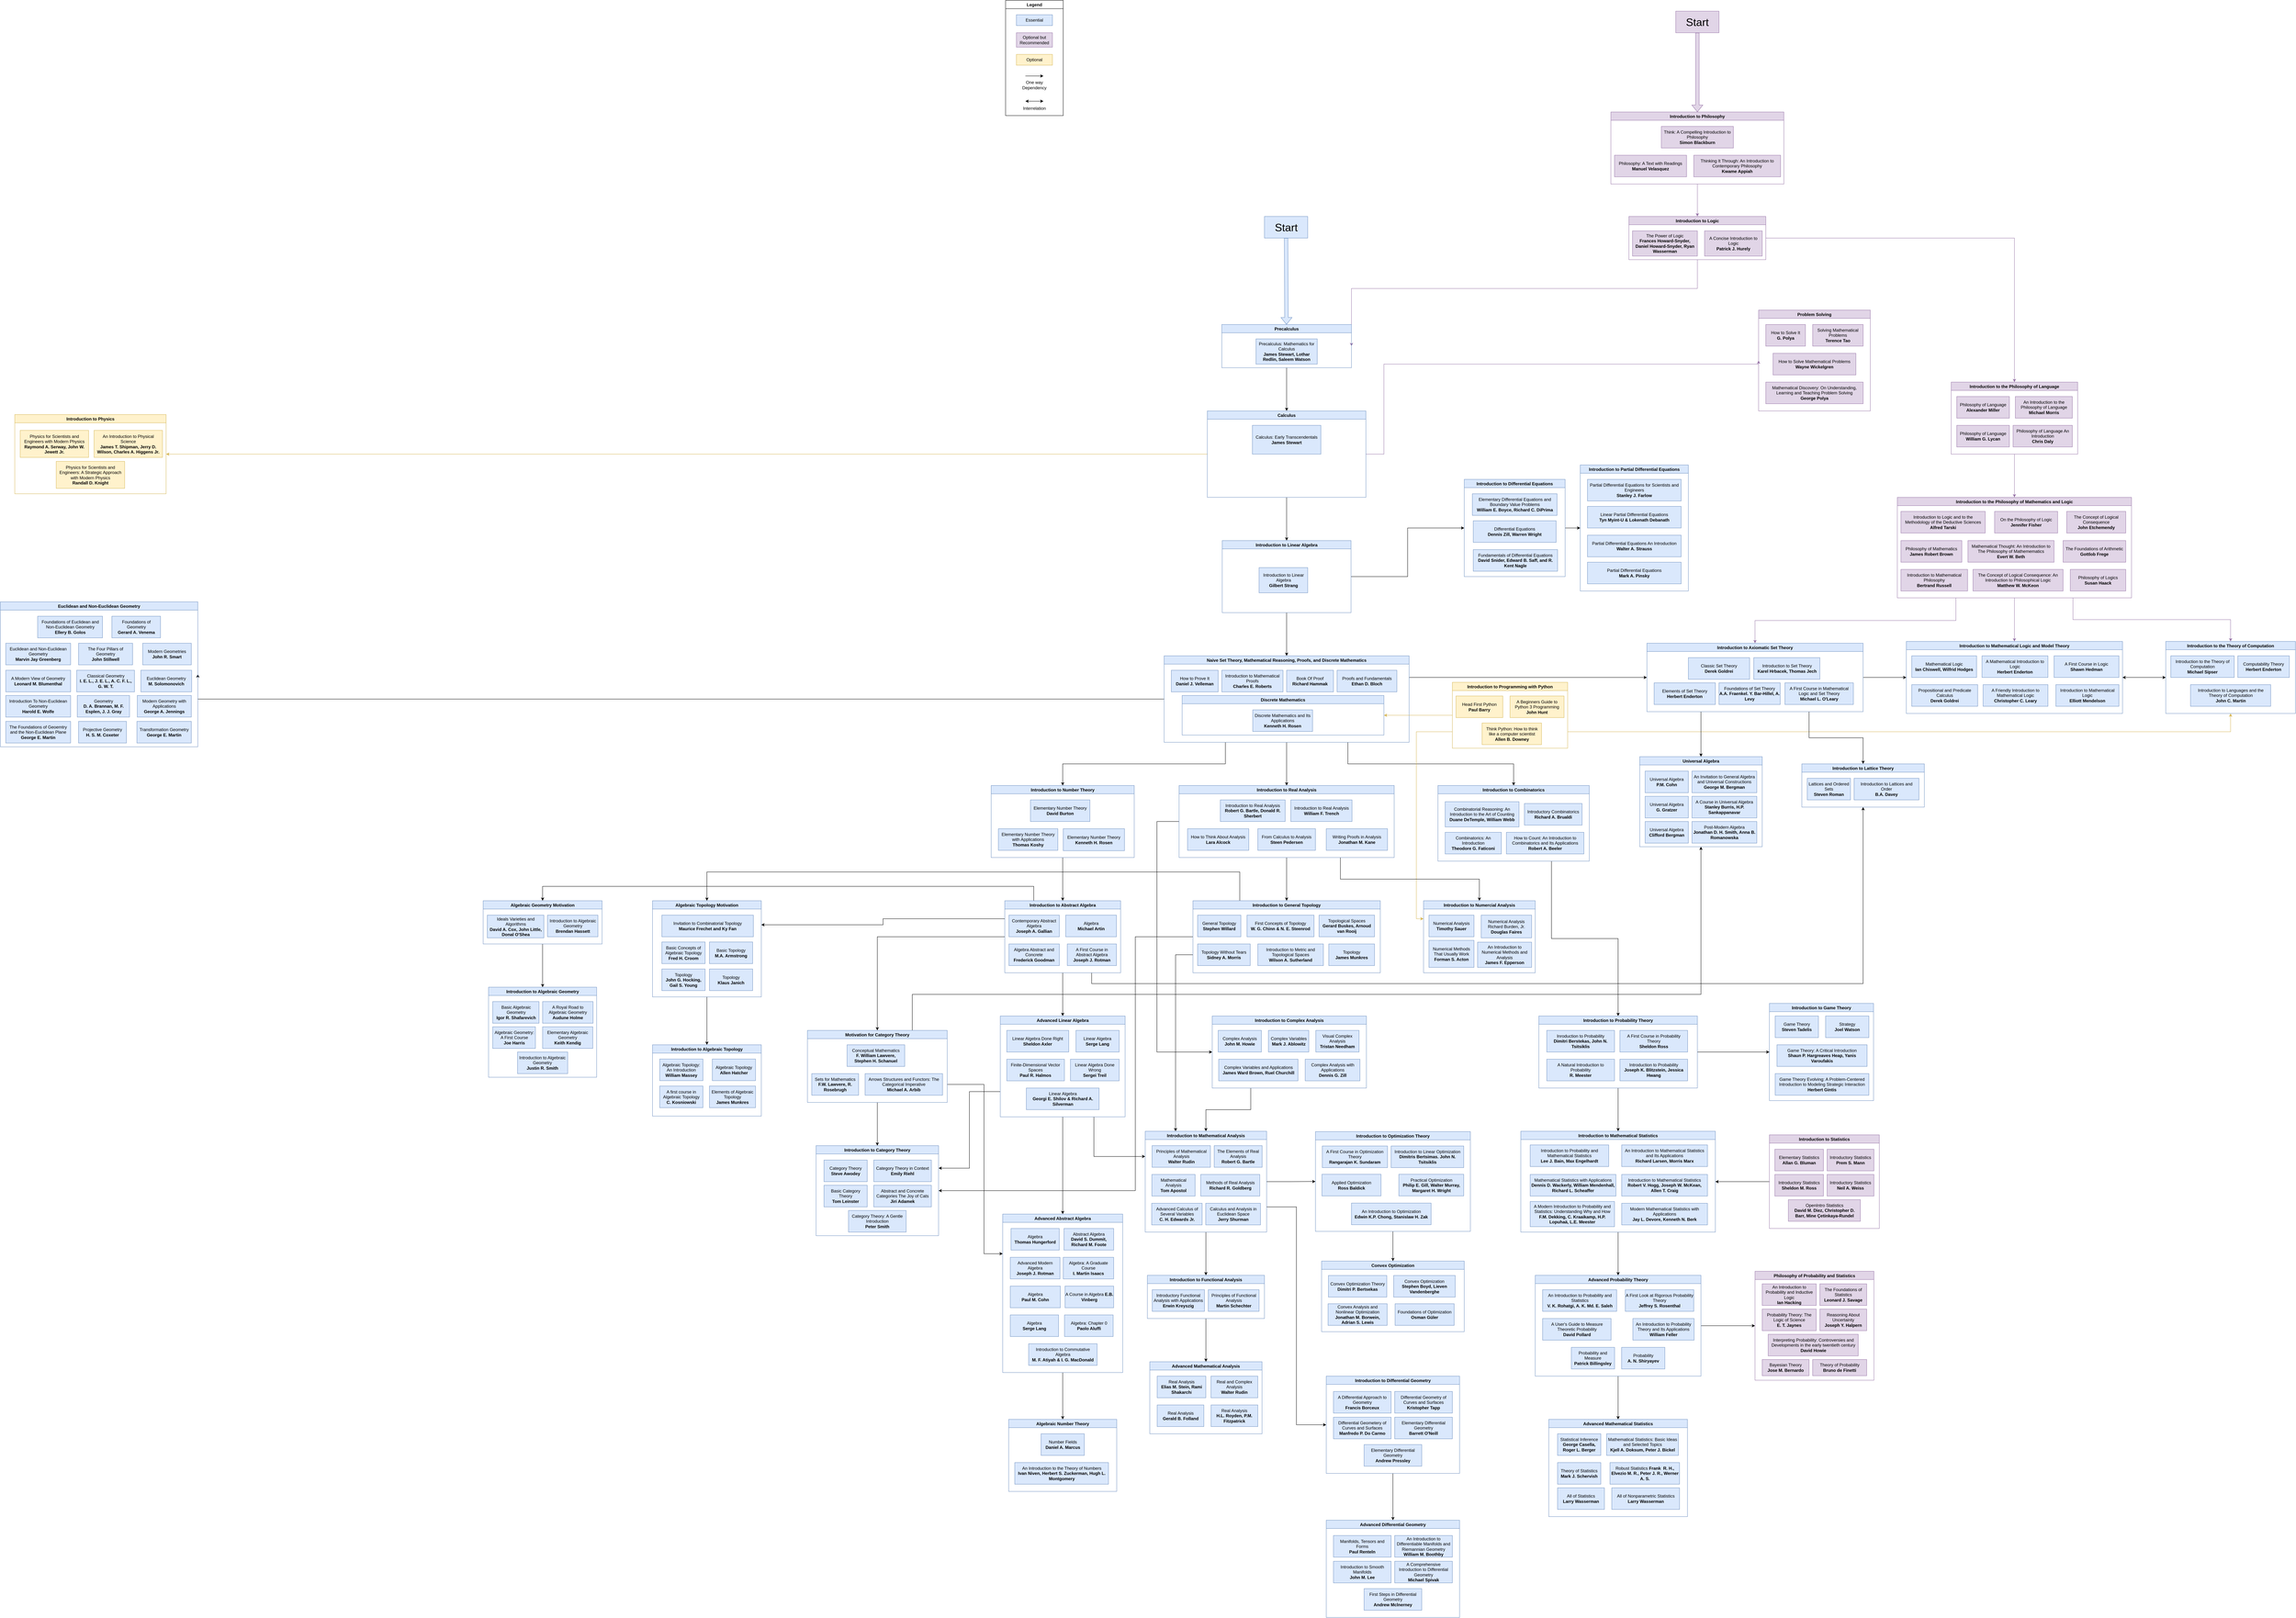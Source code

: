 <mxfile version="24.9.1">
  <diagram id="uAUSS5AuCfC497PnXvrO" name="Page-1">
    <mxGraphModel dx="6039" dy="2160" grid="1" gridSize="10" guides="1" tooltips="1" connect="1" arrows="1" fold="1" page="1" pageScale="1" pageWidth="850" pageHeight="1100" math="0" shadow="0">
      <root>
        <mxCell id="0" />
        <mxCell id="1" parent="0" />
        <mxCell id="ZpYR9GBJYjBJ57970Wno-1" value="Legend" style="swimlane;fillColor=#FFFFFF;" parent="1" vertex="1">
          <mxGeometry x="-1320" y="-1100" width="160" height="320" as="geometry" />
        </mxCell>
        <mxCell id="ZpYR9GBJYjBJ57970Wno-2" value="Optional" style="rounded=0;whiteSpace=wrap;html=1;fillColor=#fff2cc;strokeColor=#d6b656;" parent="ZpYR9GBJYjBJ57970Wno-1" vertex="1">
          <mxGeometry x="30" y="150" width="100" height="30" as="geometry" />
        </mxCell>
        <mxCell id="ZpYR9GBJYjBJ57970Wno-3" value="Optional but Recommended" style="rounded=0;whiteSpace=wrap;html=1;fillColor=#e1d5e7;strokeColor=#9673a6;" parent="ZpYR9GBJYjBJ57970Wno-1" vertex="1">
          <mxGeometry x="30" y="90" width="100" height="40" as="geometry" />
        </mxCell>
        <mxCell id="ZpYR9GBJYjBJ57970Wno-4" value="Essential&lt;br&gt;" style="rounded=0;whiteSpace=wrap;html=1;fillColor=#dae8fc;strokeColor=#6c8ebf;" parent="ZpYR9GBJYjBJ57970Wno-1" vertex="1">
          <mxGeometry x="30" y="40" width="100" height="30" as="geometry" />
        </mxCell>
        <mxCell id="HZ-TQ83FuogPrPlQnaqr-46" value="" style="endArrow=classic;html=1;" parent="ZpYR9GBJYjBJ57970Wno-1" edge="1">
          <mxGeometry width="50" height="50" relative="1" as="geometry">
            <mxPoint x="55" y="210" as="sourcePoint" />
            <mxPoint x="105" y="210" as="targetPoint" />
          </mxGeometry>
        </mxCell>
        <mxCell id="HZ-TQ83FuogPrPlQnaqr-47" value="One way Dependency" style="text;html=1;strokeColor=none;fillColor=none;align=center;verticalAlign=middle;whiteSpace=wrap;rounded=0;" parent="ZpYR9GBJYjBJ57970Wno-1" vertex="1">
          <mxGeometry x="40" y="220" width="80" height="30" as="geometry" />
        </mxCell>
        <mxCell id="HZ-TQ83FuogPrPlQnaqr-48" value="" style="endArrow=classic;startArrow=classic;html=1;" parent="ZpYR9GBJYjBJ57970Wno-1" edge="1">
          <mxGeometry width="50" height="50" relative="1" as="geometry">
            <mxPoint x="55" y="280" as="sourcePoint" />
            <mxPoint x="105" y="280" as="targetPoint" />
          </mxGeometry>
        </mxCell>
        <mxCell id="HZ-TQ83FuogPrPlQnaqr-49" value="Interrelation" style="text;html=1;strokeColor=none;fillColor=none;align=center;verticalAlign=middle;whiteSpace=wrap;rounded=0;" parent="ZpYR9GBJYjBJ57970Wno-1" vertex="1">
          <mxGeometry x="40" y="290" width="80" height="20" as="geometry" />
        </mxCell>
        <mxCell id="ZpYR9GBJYjBJ57970Wno-6" value="" style="shape=flexArrow;endArrow=classic;html=1;fontSize=30;entryX=0.5;entryY=0;entryDx=0;entryDy=0;fillColor=#e1d5e7;strokeColor=#9673a6;exitX=0.5;exitY=1;exitDx=0;exitDy=0;" parent="1" source="ZpYR9GBJYjBJ57970Wno-7" target="ZpYR9GBJYjBJ57970Wno-8" edge="1">
          <mxGeometry width="50" height="50" relative="1" as="geometry">
            <mxPoint x="-579" y="-1040" as="sourcePoint" />
            <mxPoint x="-579" y="-510" as="targetPoint" />
          </mxGeometry>
        </mxCell>
        <mxCell id="ZpYR9GBJYjBJ57970Wno-7" value="Start" style="rounded=0;whiteSpace=wrap;html=1;fontSize=30;fillColor=#e1d5e7;strokeColor=#9673a6;" parent="1" vertex="1">
          <mxGeometry x="540" y="-1070" width="120" height="60" as="geometry" />
        </mxCell>
        <mxCell id="ZpYR9GBJYjBJ57970Wno-19" style="edgeStyle=orthogonalEdgeStyle;rounded=0;orthogonalLoop=1;jettySize=auto;html=1;fillColor=#e1d5e7;strokeColor=#9673a6;" parent="1" source="ZpYR9GBJYjBJ57970Wno-8" target="ZpYR9GBJYjBJ57970Wno-16" edge="1">
          <mxGeometry relative="1" as="geometry" />
        </mxCell>
        <mxCell id="ZpYR9GBJYjBJ57970Wno-8" value="Introduction to Philosophy" style="swimlane;fillColor=#e1d5e7;strokeColor=#9673a6;" parent="1" vertex="1">
          <mxGeometry x="360" y="-790" width="480" height="200" as="geometry" />
        </mxCell>
        <mxCell id="ZpYR9GBJYjBJ57970Wno-9" value="Think: A Compelling Introduction to Philosophy&lt;br&gt;&lt;b&gt;Simon Blackburn&lt;/b&gt;&lt;br&gt;" style="rounded=0;whiteSpace=wrap;html=1;fillColor=#e1d5e7;strokeColor=#9673a6;" parent="ZpYR9GBJYjBJ57970Wno-8" vertex="1">
          <mxGeometry x="140" y="40" width="200" height="60" as="geometry" />
        </mxCell>
        <mxCell id="ZpYR9GBJYjBJ57970Wno-10" value="Philosophy: A Text with Readings&lt;br&gt;&lt;b&gt;Manuel Velasquez&lt;/b&gt;" style="rounded=0;whiteSpace=wrap;html=1;fillColor=#e1d5e7;strokeColor=#9673a6;" parent="ZpYR9GBJYjBJ57970Wno-8" vertex="1">
          <mxGeometry x="10" y="120" width="200" height="60" as="geometry" />
        </mxCell>
        <mxCell id="ZpYR9GBJYjBJ57970Wno-11" value="Thinking It Through: An Introduction to Contemporary Philosophy&lt;br&gt;&lt;b&gt;Kwame Appiah&lt;/b&gt;" style="rounded=0;whiteSpace=wrap;html=1;fillColor=#e1d5e7;strokeColor=#9673a6;" parent="ZpYR9GBJYjBJ57970Wno-8" vertex="1">
          <mxGeometry x="230" y="120" width="241" height="60" as="geometry" />
        </mxCell>
        <mxCell id="ZpYR9GBJYjBJ57970Wno-27" style="edgeStyle=orthogonalEdgeStyle;rounded=0;orthogonalLoop=1;jettySize=auto;html=1;exitX=0.5;exitY=1;exitDx=0;exitDy=0;entryX=1;entryY=0.5;entryDx=0;entryDy=0;fillColor=#e1d5e7;strokeColor=#9673a6;" parent="1" source="ZpYR9GBJYjBJ57970Wno-16" target="ZpYR9GBJYjBJ57970Wno-20" edge="1">
          <mxGeometry relative="1" as="geometry">
            <Array as="points">
              <mxPoint x="600" y="-300" />
              <mxPoint x="-360" y="-300" />
            </Array>
          </mxGeometry>
        </mxCell>
        <mxCell id="HZ-TQ83FuogPrPlQnaqr-62" style="edgeStyle=orthogonalEdgeStyle;rounded=0;orthogonalLoop=1;jettySize=auto;html=1;exitX=1;exitY=0.5;exitDx=0;exitDy=0;entryX=0.5;entryY=0;entryDx=0;entryDy=0;fillColor=#e1d5e7;strokeColor=#9673a6;" parent="1" source="ZpYR9GBJYjBJ57970Wno-16" target="HZ-TQ83FuogPrPlQnaqr-56" edge="1">
          <mxGeometry relative="1" as="geometry" />
        </mxCell>
        <mxCell id="ZpYR9GBJYjBJ57970Wno-16" value="Introduction to Logic" style="swimlane;fillColor=#e1d5e7;strokeColor=#9673a6;" parent="1" vertex="1">
          <mxGeometry x="410" y="-500" width="380" height="120" as="geometry" />
        </mxCell>
        <mxCell id="ZpYR9GBJYjBJ57970Wno-17" value="The Power of Logic&lt;br&gt;&lt;b&gt;Frances Howard-Snyder, Daniel Howard-Snyder, Ryan Wasserman&lt;/b&gt;" style="rounded=0;whiteSpace=wrap;html=1;fillColor=#e1d5e7;strokeColor=#9673a6;" parent="ZpYR9GBJYjBJ57970Wno-16" vertex="1">
          <mxGeometry x="10" y="40" width="180" height="70" as="geometry" />
        </mxCell>
        <mxCell id="ZpYR9GBJYjBJ57970Wno-18" value="A Concise Introduction to Logic&lt;br&gt;&lt;b&gt;Patrick J. Hurely&lt;/b&gt;" style="rounded=0;whiteSpace=wrap;html=1;fillColor=#e1d5e7;strokeColor=#9673a6;" parent="ZpYR9GBJYjBJ57970Wno-16" vertex="1">
          <mxGeometry x="210" y="40" width="160" height="70" as="geometry" />
        </mxCell>
        <mxCell id="ZpYR9GBJYjBJ57970Wno-38" style="edgeStyle=orthogonalEdgeStyle;rounded=0;orthogonalLoop=1;jettySize=auto;html=1;exitX=0.5;exitY=1;exitDx=0;exitDy=0;" parent="1" source="ZpYR9GBJYjBJ57970Wno-20" target="ZpYR9GBJYjBJ57970Wno-36" edge="1">
          <mxGeometry relative="1" as="geometry" />
        </mxCell>
        <mxCell id="ZpYR9GBJYjBJ57970Wno-20" value="Precalculus" style="swimlane;fillColor=#dae8fc;strokeColor=#6c8ebf;" parent="1" vertex="1">
          <mxGeometry x="-720" y="-200" width="360" height="120" as="geometry" />
        </mxCell>
        <mxCell id="ZpYR9GBJYjBJ57970Wno-21" value="Precalculus: Mathematics for Calculus&lt;br&gt;&lt;b&gt;James Stewart, Lothar Redlin, Saleem Watson&lt;/b&gt;" style="rounded=0;whiteSpace=wrap;html=1;fillColor=#dae8fc;strokeColor=#6c8ebf;" parent="ZpYR9GBJYjBJ57970Wno-20" vertex="1">
          <mxGeometry x="95" y="40" width="170" height="70" as="geometry" />
        </mxCell>
        <mxCell id="ZpYR9GBJYjBJ57970Wno-53" style="edgeStyle=orthogonalEdgeStyle;rounded=0;orthogonalLoop=1;jettySize=auto;html=1;exitX=0.5;exitY=1;exitDx=0;exitDy=0;" parent="1" source="ZpYR9GBJYjBJ57970Wno-36" target="ZpYR9GBJYjBJ57970Wno-49" edge="1">
          <mxGeometry relative="1" as="geometry" />
        </mxCell>
        <mxCell id="ZpYR9GBJYjBJ57970Wno-108" style="edgeStyle=orthogonalEdgeStyle;rounded=0;orthogonalLoop=1;jettySize=auto;html=1;exitX=1;exitY=0.5;exitDx=0;exitDy=0;entryX=0;entryY=0.5;entryDx=0;entryDy=0;fillColor=#e1d5e7;strokeColor=#9673a6;" parent="1" source="ZpYR9GBJYjBJ57970Wno-36" target="ZpYR9GBJYjBJ57970Wno-66" edge="1">
          <mxGeometry relative="1" as="geometry">
            <Array as="points">
              <mxPoint x="-270" y="160" />
              <mxPoint x="-270" y="-90" />
              <mxPoint x="770" y="-90" />
            </Array>
          </mxGeometry>
        </mxCell>
        <mxCell id="ZpYR9GBJYjBJ57970Wno-111" style="edgeStyle=orthogonalEdgeStyle;rounded=0;orthogonalLoop=1;jettySize=auto;html=1;exitX=0;exitY=0.5;exitDx=0;exitDy=0;entryX=1;entryY=0.5;entryDx=0;entryDy=0;fillColor=#fff2cc;strokeColor=#d6b656;" parent="1" source="ZpYR9GBJYjBJ57970Wno-36" target="ZpYR9GBJYjBJ57970Wno-109" edge="1">
          <mxGeometry relative="1" as="geometry" />
        </mxCell>
        <mxCell id="ZpYR9GBJYjBJ57970Wno-36" value="Calculus" style="swimlane;fillColor=#dae8fc;strokeColor=#6c8ebf;" parent="1" vertex="1">
          <mxGeometry x="-760" y="40" width="440" height="240" as="geometry" />
        </mxCell>
        <mxCell id="ZpYR9GBJYjBJ57970Wno-37" value="Calculus: Early Transcendentals&lt;br&gt;&lt;b&gt;James Stewart&lt;/b&gt;" style="rounded=0;whiteSpace=wrap;html=1;fillColor=#dae8fc;strokeColor=#6c8ebf;" parent="ZpYR9GBJYjBJ57970Wno-36" vertex="1">
          <mxGeometry x="125" y="40" width="190" height="80" as="geometry" />
        </mxCell>
        <mxCell id="ZpYR9GBJYjBJ57970Wno-39" value="" style="shape=flexArrow;endArrow=classic;html=1;fillColor=#dae8fc;strokeColor=#6c8ebf;exitX=0.5;exitY=1;exitDx=0;exitDy=0;" parent="1" target="ZpYR9GBJYjBJ57970Wno-20" edge="1" source="ZpYR9GBJYjBJ57970Wno-40">
          <mxGeometry width="50" height="50" relative="1" as="geometry">
            <mxPoint x="-982.5" y="-1050" as="sourcePoint" />
            <mxPoint x="-981" y="-256" as="targetPoint" />
            <Array as="points" />
          </mxGeometry>
        </mxCell>
        <mxCell id="ZpYR9GBJYjBJ57970Wno-40" value="Start" style="rounded=0;whiteSpace=wrap;html=1;fontSize=30;fillColor=#dae8fc;strokeColor=#6c8ebf;" parent="1" vertex="1">
          <mxGeometry x="-601.5" y="-500" width="120" height="60" as="geometry" />
        </mxCell>
        <mxCell id="ZpYR9GBJYjBJ57970Wno-59" style="edgeStyle=orthogonalEdgeStyle;rounded=0;orthogonalLoop=1;jettySize=auto;html=1;exitX=1;exitY=0.5;exitDx=0;exitDy=0;entryX=0;entryY=0.5;entryDx=0;entryDy=0;" parent="1" source="ZpYR9GBJYjBJ57970Wno-49" target="ZpYR9GBJYjBJ57970Wno-54" edge="1">
          <mxGeometry relative="1" as="geometry" />
        </mxCell>
        <mxCell id="ZpYR9GBJYjBJ57970Wno-78" style="edgeStyle=orthogonalEdgeStyle;rounded=0;orthogonalLoop=1;jettySize=auto;html=1;exitX=0.5;exitY=1;exitDx=0;exitDy=0;entryX=0.5;entryY=0;entryDx=0;entryDy=0;" parent="1" source="ZpYR9GBJYjBJ57970Wno-49" target="ZpYR9GBJYjBJ57970Wno-72" edge="1">
          <mxGeometry relative="1" as="geometry" />
        </mxCell>
        <mxCell id="ZpYR9GBJYjBJ57970Wno-49" value="Introduction to Linear Algebra" style="swimlane;fillColor=#dae8fc;strokeColor=#6c8ebf;" parent="1" vertex="1">
          <mxGeometry x="-718.75" y="400" width="357.5" height="200" as="geometry" />
        </mxCell>
        <mxCell id="ZpYR9GBJYjBJ57970Wno-51" value="Introduction to Linear Algebra &lt;br&gt;&lt;b&gt;Gilbert Strang&lt;/b&gt;" style="rounded=0;whiteSpace=wrap;html=1;fillColor=#dae8fc;strokeColor=#6c8ebf;" parent="ZpYR9GBJYjBJ57970Wno-49" vertex="1">
          <mxGeometry x="102.25" y="75" width="135" height="70" as="geometry" />
        </mxCell>
        <mxCell id="xL-RMtT2ga-J8ltklIkg-5" style="edgeStyle=orthogonalEdgeStyle;rounded=0;orthogonalLoop=1;jettySize=auto;html=1;exitX=1;exitY=0.5;exitDx=0;exitDy=0;entryX=0;entryY=0.5;entryDx=0;entryDy=0;" parent="1" source="ZpYR9GBJYjBJ57970Wno-54" target="xL-RMtT2ga-J8ltklIkg-1" edge="1">
          <mxGeometry relative="1" as="geometry" />
        </mxCell>
        <mxCell id="ZpYR9GBJYjBJ57970Wno-54" value="Introduction to Differential Equations" style="swimlane;fillColor=#dae8fc;strokeColor=#6c8ebf;" parent="1" vertex="1">
          <mxGeometry x="-47" y="230" width="280" height="270" as="geometry" />
        </mxCell>
        <mxCell id="ZpYR9GBJYjBJ57970Wno-55" value="Elementary Differential Equations and Boundary Value Problems&lt;br&gt;&lt;b&gt;William E. Boyce, Richard C. DiPrima&lt;/b&gt;" style="rounded=0;whiteSpace=wrap;html=1;fillColor=#dae8fc;strokeColor=#6c8ebf;" parent="ZpYR9GBJYjBJ57970Wno-54" vertex="1">
          <mxGeometry x="22.5" y="40" width="235" height="60" as="geometry" />
        </mxCell>
        <mxCell id="ZpYR9GBJYjBJ57970Wno-57" value="Fundamentals of Differential Equations&lt;br&gt;&lt;span&gt;&lt;b&gt;David Snider, Edward B. Saff, and R. Kent Nagle&lt;/b&gt;&lt;/span&gt;&lt;br&gt;" style="rounded=0;whiteSpace=wrap;html=1;fillColor=#dae8fc;strokeColor=#6c8ebf;" parent="ZpYR9GBJYjBJ57970Wno-54" vertex="1">
          <mxGeometry x="25" y="195" width="234" height="60" as="geometry" />
        </mxCell>
        <mxCell id="ZpYR9GBJYjBJ57970Wno-58" value="Differential Equations&lt;br&gt;&lt;b&gt;Dennis Zill, Warren Wright&lt;/b&gt;" style="rounded=0;whiteSpace=wrap;html=1;fillColor=#dae8fc;strokeColor=#6c8ebf;" parent="ZpYR9GBJYjBJ57970Wno-54" vertex="1">
          <mxGeometry x="25" y="115" width="230" height="60" as="geometry" />
        </mxCell>
        <mxCell id="ZpYR9GBJYjBJ57970Wno-66" value="Problem Solving" style="swimlane;fillColor=#e1d5e7;strokeColor=#9673a6;" parent="1" vertex="1">
          <mxGeometry x="770" y="-240" width="310" height="280" as="geometry" />
        </mxCell>
        <mxCell id="ZpYR9GBJYjBJ57970Wno-67" value="How to Solve It&lt;br&gt;&lt;b&gt;G. Polya&lt;/b&gt;" style="rounded=0;whiteSpace=wrap;html=1;fillColor=#e1d5e7;strokeColor=#9673a6;" parent="ZpYR9GBJYjBJ57970Wno-66" vertex="1">
          <mxGeometry x="19.92" y="40" width="110" height="60" as="geometry" />
        </mxCell>
        <mxCell id="ZpYR9GBJYjBJ57970Wno-68" value="Solving Mathematical Problems&lt;br&gt;&lt;b&gt;Terence Tao&lt;/b&gt;" style="rounded=0;whiteSpace=wrap;html=1;fillColor=#e1d5e7;strokeColor=#9673a6;" parent="ZpYR9GBJYjBJ57970Wno-66" vertex="1">
          <mxGeometry x="150.09" y="40" width="140" height="60" as="geometry" />
        </mxCell>
        <mxCell id="ZpYR9GBJYjBJ57970Wno-69" value="&lt;div&gt;Mathematical Discovery: On Understanding, Learning and Teaching Problem Solving&lt;/div&gt;&lt;div&gt;&lt;b&gt;George Polya&lt;/b&gt;&lt;/div&gt;" style="rounded=0;whiteSpace=wrap;html=1;fillColor=#e1d5e7;strokeColor=#9673a6;" parent="ZpYR9GBJYjBJ57970Wno-66" vertex="1">
          <mxGeometry x="19.92" y="200" width="270.17" height="60" as="geometry" />
        </mxCell>
        <mxCell id="ZpYR9GBJYjBJ57970Wno-70" value="&lt;div&gt;How to Solve Mathematical Problems&lt;/div&gt;&lt;div&gt;&lt;b&gt;Wayne Wickelgren&lt;/b&gt;&lt;/div&gt;" style="rounded=0;whiteSpace=wrap;html=1;fillColor=#e1d5e7;strokeColor=#9673a6;" parent="ZpYR9GBJYjBJ57970Wno-66" vertex="1">
          <mxGeometry x="40" y="120" width="230" height="60" as="geometry" />
        </mxCell>
        <mxCell id="HZ-TQ83FuogPrPlQnaqr-28" style="edgeStyle=orthogonalEdgeStyle;rounded=0;orthogonalLoop=1;jettySize=auto;html=1;exitX=1;exitY=0.25;exitDx=0;exitDy=0;entryX=0;entryY=0.5;entryDx=0;entryDy=0;" parent="1" source="ZpYR9GBJYjBJ57970Wno-72" target="HZ-TQ83FuogPrPlQnaqr-14" edge="1">
          <mxGeometry relative="1" as="geometry" />
        </mxCell>
        <mxCell id="HZ-TQ83FuogPrPlQnaqr-69" style="edgeStyle=orthogonalEdgeStyle;rounded=0;orthogonalLoop=1;jettySize=auto;html=1;exitX=0.5;exitY=1;exitDx=0;exitDy=0;entryX=0.5;entryY=0;entryDx=0;entryDy=0;" parent="1" source="ZpYR9GBJYjBJ57970Wno-72" target="HZ-TQ83FuogPrPlQnaqr-63" edge="1">
          <mxGeometry relative="1" as="geometry" />
        </mxCell>
        <mxCell id="HZ-TQ83FuogPrPlQnaqr-84" style="edgeStyle=orthogonalEdgeStyle;rounded=0;orthogonalLoop=1;jettySize=auto;html=1;exitX=0.75;exitY=1;exitDx=0;exitDy=0;entryX=0.5;entryY=0;entryDx=0;entryDy=0;" parent="1" source="ZpYR9GBJYjBJ57970Wno-72" target="HZ-TQ83FuogPrPlQnaqr-79" edge="1">
          <mxGeometry relative="1" as="geometry" />
        </mxCell>
        <mxCell id="HZ-TQ83FuogPrPlQnaqr-98" style="edgeStyle=orthogonalEdgeStyle;rounded=0;orthogonalLoop=1;jettySize=auto;html=1;exitX=0;exitY=0.5;exitDx=0;exitDy=0;entryX=1;entryY=0.5;entryDx=0;entryDy=0;" parent="1" source="ZpYR9GBJYjBJ57970Wno-72" target="HZ-TQ83FuogPrPlQnaqr-85" edge="1">
          <mxGeometry relative="1" as="geometry">
            <Array as="points">
              <mxPoint x="-3562" y="840" />
            </Array>
          </mxGeometry>
        </mxCell>
        <mxCell id="HZ-TQ83FuogPrPlQnaqr-99" style="edgeStyle=orthogonalEdgeStyle;rounded=0;orthogonalLoop=1;jettySize=auto;html=1;exitX=0.25;exitY=1;exitDx=0;exitDy=0;entryX=0.5;entryY=0;entryDx=0;entryDy=0;" parent="1" source="ZpYR9GBJYjBJ57970Wno-72" target="HZ-TQ83FuogPrPlQnaqr-70" edge="1">
          <mxGeometry relative="1" as="geometry" />
        </mxCell>
        <mxCell id="ZpYR9GBJYjBJ57970Wno-72" value="Naive Set Theory, Mathematical Reasoning, Proofs, and Discrete Mathematics" style="swimlane;fillColor=#dae8fc;strokeColor=#6c8ebf;" parent="1" vertex="1">
          <mxGeometry x="-880" y="720" width="680" height="240" as="geometry" />
        </mxCell>
        <mxCell id="ZpYR9GBJYjBJ57970Wno-74" value="How to Prove It&lt;br&gt;&lt;b&gt;Daniel J. Velleman&lt;/b&gt;" style="rounded=0;whiteSpace=wrap;html=1;fillColor=#dae8fc;strokeColor=#6c8ebf;" parent="ZpYR9GBJYjBJ57970Wno-72" vertex="1">
          <mxGeometry x="20" y="40" width="130" height="60" as="geometry" />
        </mxCell>
        <mxCell id="ZpYR9GBJYjBJ57970Wno-76" value="Introduction to Mathematical Proofs&lt;br&gt;&lt;b&gt;Charles E. Roberts&lt;/b&gt;" style="rounded=0;whiteSpace=wrap;html=1;fillColor=#dae8fc;strokeColor=#6c8ebf;" parent="ZpYR9GBJYjBJ57970Wno-72" vertex="1">
          <mxGeometry x="160" y="40" width="170" height="60" as="geometry" />
        </mxCell>
        <mxCell id="ZpYR9GBJYjBJ57970Wno-77" value="Proofs and Fundamentals&lt;br&gt;&lt;b&gt;Ethan D. Bloch&lt;/b&gt;&lt;br&gt;" style="rounded=0;whiteSpace=wrap;html=1;fillColor=#dae8fc;strokeColor=#6c8ebf;" parent="ZpYR9GBJYjBJ57970Wno-72" vertex="1">
          <mxGeometry x="480" y="40" width="166" height="60" as="geometry" />
        </mxCell>
        <mxCell id="ZpYR9GBJYjBJ57970Wno-75" value="Book Of Proof&lt;br&gt;&lt;b&gt;Richard Hammak&lt;/b&gt;&lt;br&gt;" style="rounded=0;whiteSpace=wrap;html=1;fillColor=#dae8fc;strokeColor=#6c8ebf;" parent="ZpYR9GBJYjBJ57970Wno-72" vertex="1">
          <mxGeometry x="340" y="40" width="130" height="60" as="geometry" />
        </mxCell>
        <mxCell id="ZpYR9GBJYjBJ57970Wno-95" value="Discrete Mathematics" style="swimlane;fillColor=#dae8fc;strokeColor=#6c8ebf;" parent="ZpYR9GBJYjBJ57970Wno-72" vertex="1">
          <mxGeometry x="50" y="110" width="560" height="110" as="geometry" />
        </mxCell>
        <mxCell id="ZpYR9GBJYjBJ57970Wno-85" value="Discrete Mathematics and Its Applications&lt;br&gt;&lt;b&gt;Kenneth H. Rosen&lt;/b&gt;&lt;b&gt;&lt;br&gt;&lt;/b&gt;" style="rounded=0;whiteSpace=wrap;html=1;fillColor=#dae8fc;strokeColor=#6c8ebf;" parent="ZpYR9GBJYjBJ57970Wno-95" vertex="1">
          <mxGeometry x="196" y="40" width="166" height="60" as="geometry" />
        </mxCell>
        <mxCell id="ZpYR9GBJYjBJ57970Wno-109" value="Introduction to Physics" style="swimlane;fillColor=#fff2cc;strokeColor=#d6b656;" parent="1" vertex="1">
          <mxGeometry x="-4070" y="50" width="420" height="220" as="geometry" />
        </mxCell>
        <mxCell id="ZpYR9GBJYjBJ57970Wno-110" value="Physics for Scientists and Engineers with Modern Physics&lt;br&gt;&lt;b&gt;Raymond A. Serway, John W. Jewett Jr.&lt;/b&gt;&lt;br&gt;" style="rounded=0;whiteSpace=wrap;html=1;fillColor=#fff2cc;strokeColor=#d6b656;" parent="ZpYR9GBJYjBJ57970Wno-109" vertex="1">
          <mxGeometry x="15" y="44" width="190" height="75" as="geometry" />
        </mxCell>
        <mxCell id="ZpYR9GBJYjBJ57970Wno-112" value="An Introduction to Physical Science&lt;br&gt;&lt;b&gt;James T. Shipman, Jerry D. Wilson, Charles A. Higgens Jr.&lt;/b&gt;" style="rounded=0;whiteSpace=wrap;html=1;fillColor=#fff2cc;strokeColor=#d6b656;" parent="ZpYR9GBJYjBJ57970Wno-109" vertex="1">
          <mxGeometry x="220" y="44" width="190" height="75" as="geometry" />
        </mxCell>
        <mxCell id="ZpYR9GBJYjBJ57970Wno-115" value="Physics for Scientists and Engineers: A Strategic Approach with Modern Physics&lt;br&gt;&lt;b&gt;Randall D. Knight&lt;/b&gt;" style="rounded=0;whiteSpace=wrap;html=1;fillColor=#fff2cc;strokeColor=#d6b656;" parent="ZpYR9GBJYjBJ57970Wno-109" vertex="1">
          <mxGeometry x="115" y="130" width="190" height="75" as="geometry" />
        </mxCell>
        <mxCell id="ZpYR9GBJYjBJ57970Wno-122" style="edgeStyle=orthogonalEdgeStyle;rounded=0;orthogonalLoop=1;jettySize=auto;html=1;exitX=0;exitY=0.5;exitDx=0;exitDy=0;entryX=1;entryY=0.5;entryDx=0;entryDy=0;fillColor=#fff2cc;strokeColor=#d6b656;" parent="1" source="ZpYR9GBJYjBJ57970Wno-117" target="ZpYR9GBJYjBJ57970Wno-95" edge="1">
          <mxGeometry relative="1" as="geometry" />
        </mxCell>
        <mxCell id="HZ-TQ83FuogPrPlQnaqr-44" style="edgeStyle=orthogonalEdgeStyle;rounded=0;orthogonalLoop=1;jettySize=auto;html=1;exitX=1;exitY=0.75;exitDx=0;exitDy=0;entryX=0.5;entryY=1;entryDx=0;entryDy=0;fillColor=#fff2cc;strokeColor=#d6b656;" parent="1" source="ZpYR9GBJYjBJ57970Wno-117" target="HZ-TQ83FuogPrPlQnaqr-37" edge="1">
          <mxGeometry relative="1" as="geometry" />
        </mxCell>
        <mxCell id="HZ-TQ83FuogPrPlQnaqr-125" style="edgeStyle=orthogonalEdgeStyle;rounded=0;orthogonalLoop=1;jettySize=auto;html=1;exitX=0;exitY=0.75;exitDx=0;exitDy=0;entryX=0;entryY=0.25;entryDx=0;entryDy=0;fillColor=#fff2cc;strokeColor=#d6b656;" parent="1" source="ZpYR9GBJYjBJ57970Wno-117" target="HZ-TQ83FuogPrPlQnaqr-119" edge="1">
          <mxGeometry relative="1" as="geometry" />
        </mxCell>
        <mxCell id="ZpYR9GBJYjBJ57970Wno-117" value="Introduction to Programming with Python" style="swimlane;fillColor=#fff2cc;strokeColor=#d6b656;" parent="1" vertex="1">
          <mxGeometry x="-80" y="793.5" width="320" height="183" as="geometry" />
        </mxCell>
        <mxCell id="ZpYR9GBJYjBJ57970Wno-118" value="Head First Python&lt;br&gt;&lt;b&gt;Paul Barry&lt;/b&gt;" style="rounded=0;whiteSpace=wrap;html=1;fillColor=#fff2cc;strokeColor=#d6b656;" parent="ZpYR9GBJYjBJ57970Wno-117" vertex="1">
          <mxGeometry x="10" y="38" width="130" height="60" as="geometry" />
        </mxCell>
        <mxCell id="ZpYR9GBJYjBJ57970Wno-119" value="&lt;div&gt;Think Python: How to think like a computer scientist&lt;/div&gt;&lt;div&gt;&lt;b&gt;Allen B. Downey&lt;/b&gt;&lt;/div&gt;" style="rounded=0;whiteSpace=wrap;html=1;fillColor=#fff2cc;strokeColor=#d6b656;" parent="ZpYR9GBJYjBJ57970Wno-117" vertex="1">
          <mxGeometry x="82.5" y="113" width="165" height="60" as="geometry" />
        </mxCell>
        <mxCell id="ZpYR9GBJYjBJ57970Wno-120" value="A Beginners Guide to Python 3 Programming&lt;br&gt;&lt;b&gt;John Hunt&lt;/b&gt;" style="rounded=0;whiteSpace=wrap;html=1;fillColor=#fff2cc;strokeColor=#d6b656;" parent="ZpYR9GBJYjBJ57970Wno-117" vertex="1">
          <mxGeometry x="160" y="38" width="150" height="60" as="geometry" />
        </mxCell>
        <mxCell id="HZ-TQ83FuogPrPlQnaqr-53" style="edgeStyle=orthogonalEdgeStyle;rounded=0;orthogonalLoop=1;jettySize=auto;html=1;exitX=0.5;exitY=1;exitDx=0;exitDy=0;entryX=0.5;entryY=0;entryDx=0;entryDy=0;fillColor=#e1d5e7;strokeColor=#9673a6;" parent="1" source="HZ-TQ83FuogPrPlQnaqr-1" target="HZ-TQ83FuogPrPlQnaqr-29" edge="1">
          <mxGeometry relative="1" as="geometry" />
        </mxCell>
        <mxCell id="HZ-TQ83FuogPrPlQnaqr-54" style="edgeStyle=orthogonalEdgeStyle;rounded=0;orthogonalLoop=1;jettySize=auto;html=1;exitX=0.25;exitY=1;exitDx=0;exitDy=0;fillColor=#e1d5e7;strokeColor=#9673a6;" parent="1" source="HZ-TQ83FuogPrPlQnaqr-1" target="HZ-TQ83FuogPrPlQnaqr-14" edge="1">
          <mxGeometry relative="1" as="geometry" />
        </mxCell>
        <mxCell id="HZ-TQ83FuogPrPlQnaqr-55" style="edgeStyle=orthogonalEdgeStyle;rounded=0;orthogonalLoop=1;jettySize=auto;html=1;exitX=0.75;exitY=1;exitDx=0;exitDy=0;entryX=0.5;entryY=0;entryDx=0;entryDy=0;fillColor=#e1d5e7;strokeColor=#9673a6;" parent="1" source="HZ-TQ83FuogPrPlQnaqr-1" target="HZ-TQ83FuogPrPlQnaqr-37" edge="1">
          <mxGeometry relative="1" as="geometry" />
        </mxCell>
        <mxCell id="HZ-TQ83FuogPrPlQnaqr-1" value="Introduction to the Philosophy of Mathematics and Logic" style="swimlane;fillColor=#e1d5e7;strokeColor=#9673a6;" parent="1" vertex="1">
          <mxGeometry x="1155" y="280" width="650" height="279" as="geometry" />
        </mxCell>
        <mxCell id="HZ-TQ83FuogPrPlQnaqr-2" value="Introduction to Logic and to the Methodology of the Deductive Sciences&lt;br&gt;&lt;b&gt;Alfred Tarski&lt;/b&gt;" style="rounded=0;whiteSpace=wrap;html=1;fillColor=#e1d5e7;strokeColor=#9673a6;" parent="HZ-TQ83FuogPrPlQnaqr-1" vertex="1">
          <mxGeometry x="10" y="39" width="234" height="60" as="geometry" />
        </mxCell>
        <mxCell id="HZ-TQ83FuogPrPlQnaqr-3" value="Introduction to Mathematical Philosophy&lt;br&gt;&lt;b&gt;Bertrand Russell&lt;/b&gt;" style="rounded=0;whiteSpace=wrap;html=1;fillColor=#e1d5e7;strokeColor=#9673a6;" parent="HZ-TQ83FuogPrPlQnaqr-1" vertex="1">
          <mxGeometry x="10" y="200" width="185" height="60" as="geometry" />
        </mxCell>
        <mxCell id="HZ-TQ83FuogPrPlQnaqr-4" value="Mathematical Thought: An Introduction to The Philosophy of Mathemematics&lt;br&gt;&lt;b&gt;Evert W. Beth&lt;/b&gt;" style="rounded=0;whiteSpace=wrap;html=1;fillColor=#e1d5e7;strokeColor=#9673a6;" parent="HZ-TQ83FuogPrPlQnaqr-1" vertex="1">
          <mxGeometry x="196" y="120" width="239" height="60" as="geometry" />
        </mxCell>
        <mxCell id="HZ-TQ83FuogPrPlQnaqr-5" value="On the Philosophy of Logic&lt;br&gt;&lt;b&gt;Jennifer Fisher&lt;/b&gt;" style="rounded=0;whiteSpace=wrap;html=1;fillColor=#e1d5e7;strokeColor=#9673a6;" parent="HZ-TQ83FuogPrPlQnaqr-1" vertex="1">
          <mxGeometry x="270" y="39" width="175" height="60" as="geometry" />
        </mxCell>
        <mxCell id="HZ-TQ83FuogPrPlQnaqr-6" value="Philosophy of Logics&lt;br&gt;&lt;b&gt;Susan Haack&lt;/b&gt;" style="rounded=0;whiteSpace=wrap;html=1;fillColor=#e1d5e7;strokeColor=#9673a6;" parent="HZ-TQ83FuogPrPlQnaqr-1" vertex="1">
          <mxGeometry x="480" y="200" width="154" height="60" as="geometry" />
        </mxCell>
        <mxCell id="HZ-TQ83FuogPrPlQnaqr-7" value="Philosophy of Mathematics&lt;br&gt;&lt;b&gt;James Robert Brown&lt;/b&gt;" style="rounded=0;whiteSpace=wrap;html=1;fillColor=#e1d5e7;strokeColor=#9673a6;" parent="HZ-TQ83FuogPrPlQnaqr-1" vertex="1">
          <mxGeometry x="10" y="120" width="169" height="60" as="geometry" />
        </mxCell>
        <mxCell id="HZ-TQ83FuogPrPlQnaqr-9" value="The Foundations of Arithmetic&lt;br&gt;&lt;b&gt;Gottlob Frege&lt;/b&gt;" style="rounded=0;whiteSpace=wrap;html=1;fillColor=#e1d5e7;strokeColor=#9673a6;" parent="HZ-TQ83FuogPrPlQnaqr-1" vertex="1">
          <mxGeometry x="460" y="120" width="174" height="60" as="geometry" />
        </mxCell>
        <mxCell id="HZ-TQ83FuogPrPlQnaqr-10" value="The Concept of Logical Consequence&lt;br&gt;&lt;b&gt;John Etchemendy&lt;/b&gt;" style="rounded=0;whiteSpace=wrap;html=1;fillColor=#e1d5e7;strokeColor=#9673a6;" parent="HZ-TQ83FuogPrPlQnaqr-1" vertex="1">
          <mxGeometry x="470" y="39" width="164" height="60" as="geometry" />
        </mxCell>
        <mxCell id="HZ-TQ83FuogPrPlQnaqr-12" value="The Concept of Logical Consequence: An Introduction to Philosophical Logic&lt;br&gt;&lt;b&gt;Matthew W. McKeon&lt;/b&gt;" style="rounded=0;whiteSpace=wrap;html=1;fillColor=#e1d5e7;strokeColor=#9673a6;" parent="HZ-TQ83FuogPrPlQnaqr-1" vertex="1">
          <mxGeometry x="210" y="200" width="250" height="60" as="geometry" />
        </mxCell>
        <mxCell id="HZ-TQ83FuogPrPlQnaqr-36" style="edgeStyle=orthogonalEdgeStyle;rounded=0;orthogonalLoop=1;jettySize=auto;html=1;exitX=1;exitY=0.5;exitDx=0;exitDy=0;entryX=0;entryY=0.5;entryDx=0;entryDy=0;" parent="1" source="HZ-TQ83FuogPrPlQnaqr-14" target="HZ-TQ83FuogPrPlQnaqr-29" edge="1">
          <mxGeometry relative="1" as="geometry" />
        </mxCell>
        <mxCell id="XHwMdBdWKg2Phqc04OuS-63" style="edgeStyle=orthogonalEdgeStyle;rounded=0;orthogonalLoop=1;jettySize=auto;html=1;exitX=0.25;exitY=1;exitDx=0;exitDy=0;entryX=0.5;entryY=0;entryDx=0;entryDy=0;" parent="1" source="HZ-TQ83FuogPrPlQnaqr-14" target="XHwMdBdWKg2Phqc04OuS-54" edge="1">
          <mxGeometry relative="1" as="geometry" />
        </mxCell>
        <mxCell id="XHwMdBdWKg2Phqc04OuS-71" style="edgeStyle=orthogonalEdgeStyle;rounded=0;orthogonalLoop=1;jettySize=auto;html=1;exitX=0.75;exitY=1;exitDx=0;exitDy=0;entryX=0.5;entryY=0;entryDx=0;entryDy=0;" parent="1" source="HZ-TQ83FuogPrPlQnaqr-14" target="XHwMdBdWKg2Phqc04OuS-64" edge="1">
          <mxGeometry relative="1" as="geometry" />
        </mxCell>
        <mxCell id="HZ-TQ83FuogPrPlQnaqr-14" value="Introduction to Axiomatic Set Theory" style="swimlane;fillColor=#dae8fc;strokeColor=#6c8ebf;" parent="1" vertex="1">
          <mxGeometry x="460" y="685" width="600" height="190" as="geometry" />
        </mxCell>
        <mxCell id="HZ-TQ83FuogPrPlQnaqr-15" value="Classic Set Theory&lt;br&gt;&lt;b&gt;Derek Goldrei&lt;/b&gt;" style="rounded=0;whiteSpace=wrap;html=1;fillColor=#dae8fc;strokeColor=#6c8ebf;" parent="HZ-TQ83FuogPrPlQnaqr-14" vertex="1">
          <mxGeometry x="115" y="40" width="170" height="60" as="geometry" />
        </mxCell>
        <mxCell id="HZ-TQ83FuogPrPlQnaqr-16" value="Elements of Set Theory&lt;br&gt;&lt;b&gt;Herbert Enderton&lt;/b&gt;" style="rounded=0;whiteSpace=wrap;html=1;fillColor=#dae8fc;strokeColor=#6c8ebf;" parent="HZ-TQ83FuogPrPlQnaqr-14" vertex="1">
          <mxGeometry x="20" y="110" width="170" height="60" as="geometry" />
        </mxCell>
        <mxCell id="HZ-TQ83FuogPrPlQnaqr-17" value="Introduction to Set Theory&lt;br&gt;&lt;b&gt;Karel Hrbacek, Thomas Jech&lt;/b&gt;" style="rounded=0;whiteSpace=wrap;html=1;fillColor=#dae8fc;strokeColor=#6c8ebf;" parent="HZ-TQ83FuogPrPlQnaqr-14" vertex="1">
          <mxGeometry x="296.5" y="40" width="183.5" height="60" as="geometry" />
        </mxCell>
        <mxCell id="HZ-TQ83FuogPrPlQnaqr-18" value="Foundations of Set Theory&lt;br&gt;&lt;b&gt;A.A. Fraenkel. Y. Bar-Hillel, A. Levy&lt;/b&gt;" style="rounded=0;whiteSpace=wrap;html=1;fillColor=#dae8fc;strokeColor=#6c8ebf;" parent="HZ-TQ83FuogPrPlQnaqr-14" vertex="1">
          <mxGeometry x="200" y="110" width="170" height="60" as="geometry" />
        </mxCell>
        <mxCell id="HZ-TQ83FuogPrPlQnaqr-19" value="A First Course in Mathematical Logic and Set Theory&lt;br&gt;&lt;b&gt;Michael L. O&#39;Leary&lt;/b&gt;" style="rounded=0;whiteSpace=wrap;html=1;fillColor=#dae8fc;strokeColor=#6c8ebf;" parent="HZ-TQ83FuogPrPlQnaqr-14" vertex="1">
          <mxGeometry x="383" y="110" width="190" height="60" as="geometry" />
        </mxCell>
        <mxCell id="HZ-TQ83FuogPrPlQnaqr-29" value="Introduction to Mathematical Logic and Model Theory" style="swimlane;fillColor=#dae8fc;strokeColor=#6c8ebf;" parent="1" vertex="1">
          <mxGeometry x="1180" y="680" width="600" height="200" as="geometry" />
        </mxCell>
        <mxCell id="HZ-TQ83FuogPrPlQnaqr-30" value="Mathematical Logic&lt;br&gt;&lt;b&gt;Ian Chiswell, Wilfrid Hodges&lt;/b&gt;" style="rounded=0;whiteSpace=wrap;html=1;fillColor=#dae8fc;strokeColor=#6c8ebf;" parent="HZ-TQ83FuogPrPlQnaqr-29" vertex="1">
          <mxGeometry x="15" y="40" width="180" height="60" as="geometry" />
        </mxCell>
        <mxCell id="HZ-TQ83FuogPrPlQnaqr-31" value="Propositional and Predicate Calculus&lt;br&gt;&lt;b&gt;Derek Goldrei&lt;/b&gt;" style="rounded=0;whiteSpace=wrap;html=1;fillColor=#dae8fc;strokeColor=#6c8ebf;" parent="HZ-TQ83FuogPrPlQnaqr-29" vertex="1">
          <mxGeometry x="15" y="120" width="183" height="60" as="geometry" />
        </mxCell>
        <mxCell id="HZ-TQ83FuogPrPlQnaqr-32" value="A Mathematical Introduction to Logic&lt;br&gt;&lt;b&gt;Herbert Enderton&lt;/b&gt;" style="rounded=0;whiteSpace=wrap;html=1;fillColor=#dae8fc;strokeColor=#6c8ebf;" parent="HZ-TQ83FuogPrPlQnaqr-29" vertex="1">
          <mxGeometry x="210" y="40" width="183" height="60" as="geometry" />
        </mxCell>
        <mxCell id="HZ-TQ83FuogPrPlQnaqr-33" value="A Friendly Introduction to Mathematical Logic&lt;br&gt;&lt;b&gt;Christopher C. Leary&lt;/b&gt;" style="rounded=0;whiteSpace=wrap;html=1;fillColor=#dae8fc;strokeColor=#6c8ebf;" parent="HZ-TQ83FuogPrPlQnaqr-29" vertex="1">
          <mxGeometry x="213" y="120" width="180" height="60" as="geometry" />
        </mxCell>
        <mxCell id="HZ-TQ83FuogPrPlQnaqr-34" value="A First Course in Logic&lt;br&gt;&lt;b&gt;Shawn Hedman&lt;/b&gt;" style="rounded=0;whiteSpace=wrap;html=1;fillColor=#dae8fc;strokeColor=#6c8ebf;" parent="HZ-TQ83FuogPrPlQnaqr-29" vertex="1">
          <mxGeometry x="410" y="40" width="180" height="60" as="geometry" />
        </mxCell>
        <mxCell id="HZ-TQ83FuogPrPlQnaqr-35" value="Introduction to Mathematical Logic&lt;br&gt;&lt;b&gt;Elliott Mendelson&lt;/b&gt;" style="rounded=0;whiteSpace=wrap;html=1;fillColor=#dae8fc;strokeColor=#6c8ebf;" parent="HZ-TQ83FuogPrPlQnaqr-29" vertex="1">
          <mxGeometry x="415" y="120" width="175" height="60" as="geometry" />
        </mxCell>
        <mxCell id="HZ-TQ83FuogPrPlQnaqr-37" value="Introduction to the Theory of Computation" style="swimlane;fillColor=#dae8fc;strokeColor=#6c8ebf;startSize=23;" parent="1" vertex="1">
          <mxGeometry x="1900" y="680" width="360" height="200" as="geometry" />
        </mxCell>
        <mxCell id="HZ-TQ83FuogPrPlQnaqr-38" value="&lt;span&gt;Introduction to the Theory of Computation&lt;br&gt;&lt;b&gt;Michael Sipser&lt;/b&gt;&lt;/span&gt;" style="rounded=0;whiteSpace=wrap;html=1;fillColor=#dae8fc;strokeColor=#6c8ebf;" parent="HZ-TQ83FuogPrPlQnaqr-37" vertex="1">
          <mxGeometry x="14" y="40" width="176" height="60" as="geometry" />
        </mxCell>
        <mxCell id="HZ-TQ83FuogPrPlQnaqr-39" value="&lt;span&gt;Introduction to Languages and the Theory of Computation&lt;br&gt;&lt;b&gt;John C. Martin&lt;/b&gt;&lt;/span&gt;" style="rounded=0;whiteSpace=wrap;html=1;fillColor=#dae8fc;strokeColor=#6c8ebf;" parent="HZ-TQ83FuogPrPlQnaqr-37" vertex="1">
          <mxGeometry x="68.75" y="120" width="222.5" height="60" as="geometry" />
        </mxCell>
        <mxCell id="HZ-TQ83FuogPrPlQnaqr-40" value="Computability Theory &lt;b&gt;Herbert Enderton&lt;/b&gt;" style="rounded=0;whiteSpace=wrap;html=1;fillColor=#dae8fc;strokeColor=#6c8ebf;" parent="HZ-TQ83FuogPrPlQnaqr-37" vertex="1">
          <mxGeometry x="200" y="40" width="143" height="60" as="geometry" />
        </mxCell>
        <mxCell id="HZ-TQ83FuogPrPlQnaqr-45" value="" style="endArrow=classic;startArrow=classic;html=1;entryX=0;entryY=0.5;entryDx=0;entryDy=0;exitX=1;exitY=0.5;exitDx=0;exitDy=0;" parent="1" source="HZ-TQ83FuogPrPlQnaqr-29" target="HZ-TQ83FuogPrPlQnaqr-37" edge="1">
          <mxGeometry width="50" height="50" relative="1" as="geometry">
            <mxPoint x="1640" y="900" as="sourcePoint" />
            <mxPoint x="1690" y="850" as="targetPoint" />
          </mxGeometry>
        </mxCell>
        <mxCell id="HZ-TQ83FuogPrPlQnaqr-61" style="edgeStyle=orthogonalEdgeStyle;rounded=0;orthogonalLoop=1;jettySize=auto;html=1;entryX=0.5;entryY=0;entryDx=0;entryDy=0;fillColor=#e1d5e7;strokeColor=#9673a6;" parent="1" source="HZ-TQ83FuogPrPlQnaqr-56" target="HZ-TQ83FuogPrPlQnaqr-1" edge="1">
          <mxGeometry relative="1" as="geometry" />
        </mxCell>
        <mxCell id="HZ-TQ83FuogPrPlQnaqr-56" value="Introduction to the Philosophy of Language" style="swimlane;fillColor=#e1d5e7;strokeColor=#9673a6;startSize=23;" parent="1" vertex="1">
          <mxGeometry x="1304.5" y="-40" width="351" height="200" as="geometry" />
        </mxCell>
        <mxCell id="HZ-TQ83FuogPrPlQnaqr-57" value="Philosophy of Language&lt;br&gt;&lt;b&gt;Alexander Miller&lt;/b&gt;" style="rounded=0;whiteSpace=wrap;html=1;fillColor=#e1d5e7;strokeColor=#9673a6;" parent="HZ-TQ83FuogPrPlQnaqr-56" vertex="1">
          <mxGeometry x="15.5" y="40" width="146" height="60" as="geometry" />
        </mxCell>
        <mxCell id="HZ-TQ83FuogPrPlQnaqr-58" value="Philosophy of Language&lt;br&gt;&lt;b&gt;William G. Lycan&lt;/b&gt;" style="rounded=0;whiteSpace=wrap;html=1;fillColor=#e1d5e7;strokeColor=#9673a6;" parent="HZ-TQ83FuogPrPlQnaqr-56" vertex="1">
          <mxGeometry x="15.5" y="120" width="146" height="60" as="geometry" />
        </mxCell>
        <mxCell id="HZ-TQ83FuogPrPlQnaqr-59" value="An Introduction to the Philosophy of Language&lt;br&gt;&lt;b&gt;Michael Morris&lt;/b&gt;" style="rounded=0;whiteSpace=wrap;html=1;fillColor=#e1d5e7;strokeColor=#9673a6;" parent="HZ-TQ83FuogPrPlQnaqr-56" vertex="1">
          <mxGeometry x="178" y="40" width="158.25" height="60" as="geometry" />
        </mxCell>
        <mxCell id="HZ-TQ83FuogPrPlQnaqr-60" value="Philosophy of Language An Introduction&lt;br&gt;&lt;b&gt;Chris Daly&lt;/b&gt;" style="rounded=0;whiteSpace=wrap;html=1;fillColor=#e1d5e7;strokeColor=#9673a6;" parent="HZ-TQ83FuogPrPlQnaqr-56" vertex="1">
          <mxGeometry x="171.75" y="120" width="164.5" height="60" as="geometry" />
        </mxCell>
        <mxCell id="HZ-TQ83FuogPrPlQnaqr-109" style="edgeStyle=orthogonalEdgeStyle;rounded=0;orthogonalLoop=1;jettySize=auto;html=1;exitX=0.5;exitY=1;exitDx=0;exitDy=0;entryX=0.5;entryY=0;entryDx=0;entryDy=0;" parent="1" source="HZ-TQ83FuogPrPlQnaqr-63" target="HZ-TQ83FuogPrPlQnaqr-100" edge="1">
          <mxGeometry relative="1" as="geometry" />
        </mxCell>
        <mxCell id="HZ-TQ83FuogPrPlQnaqr-126" style="edgeStyle=orthogonalEdgeStyle;rounded=0;orthogonalLoop=1;jettySize=auto;html=1;exitX=0.75;exitY=1;exitDx=0;exitDy=0;entryX=0.5;entryY=0;entryDx=0;entryDy=0;" parent="1" source="HZ-TQ83FuogPrPlQnaqr-63" target="HZ-TQ83FuogPrPlQnaqr-119" edge="1">
          <mxGeometry relative="1" as="geometry" />
        </mxCell>
        <mxCell id="HZ-TQ83FuogPrPlQnaqr-170" style="edgeStyle=orthogonalEdgeStyle;rounded=0;orthogonalLoop=1;jettySize=auto;html=1;exitX=0;exitY=0.5;exitDx=0;exitDy=0;entryX=0;entryY=0.5;entryDx=0;entryDy=0;" parent="1" source="HZ-TQ83FuogPrPlQnaqr-63" target="HZ-TQ83FuogPrPlQnaqr-138" edge="1">
          <mxGeometry relative="1" as="geometry">
            <Array as="points">
              <mxPoint x="-900" y="1180" />
              <mxPoint x="-900" y="1820" />
            </Array>
          </mxGeometry>
        </mxCell>
        <mxCell id="HZ-TQ83FuogPrPlQnaqr-63" value="Introduction to Real Analysis" style="swimlane;fillColor=#dae8fc;strokeColor=#6c8ebf;" parent="1" vertex="1">
          <mxGeometry x="-838.5" y="1080" width="597" height="200" as="geometry" />
        </mxCell>
        <mxCell id="HZ-TQ83FuogPrPlQnaqr-64" value="Introduction to Real Analysis&lt;br&gt;&lt;b&gt;Robert G. Bartle, Donald R. Sherbert&lt;/b&gt;" style="rounded=0;whiteSpace=wrap;html=1;fillColor=#dae8fc;strokeColor=#6c8ebf;" parent="HZ-TQ83FuogPrPlQnaqr-63" vertex="1">
          <mxGeometry x="114.5" y="40" width="180" height="60" as="geometry" />
        </mxCell>
        <mxCell id="HZ-TQ83FuogPrPlQnaqr-65" value="How to Think About Analysis&lt;br&gt;&lt;b&gt;Lara Alcock&lt;/b&gt;" style="rounded=0;whiteSpace=wrap;html=1;fillColor=#dae8fc;strokeColor=#6c8ebf;" parent="HZ-TQ83FuogPrPlQnaqr-63" vertex="1">
          <mxGeometry x="23.5" y="120" width="170" height="60" as="geometry" />
        </mxCell>
        <mxCell id="HZ-TQ83FuogPrPlQnaqr-66" value="Introduction to Real Analysis&lt;br&gt;&lt;b&gt;William F. Trench&lt;/b&gt;" style="rounded=0;whiteSpace=wrap;html=1;fillColor=#dae8fc;strokeColor=#6c8ebf;" parent="HZ-TQ83FuogPrPlQnaqr-63" vertex="1">
          <mxGeometry x="310" y="40" width="170" height="60" as="geometry" />
        </mxCell>
        <mxCell id="HZ-TQ83FuogPrPlQnaqr-67" value="From Calculus to Analysis&lt;br&gt;&lt;b&gt;Steen Pedersen&lt;/b&gt;" style="rounded=0;whiteSpace=wrap;html=1;fillColor=#dae8fc;strokeColor=#6c8ebf;" parent="HZ-TQ83FuogPrPlQnaqr-63" vertex="1">
          <mxGeometry x="218.5" y="120" width="160" height="60" as="geometry" />
        </mxCell>
        <mxCell id="HZ-TQ83FuogPrPlQnaqr-68" value="Writing Proofs in Analysis&lt;br&gt;&lt;b&gt;Jonathan M. Kane&lt;/b&gt;" style="rounded=0;whiteSpace=wrap;html=1;fillColor=#dae8fc;strokeColor=#6c8ebf;" parent="HZ-TQ83FuogPrPlQnaqr-63" vertex="1">
          <mxGeometry x="408.5" y="120" width="170" height="60" as="geometry" />
        </mxCell>
        <mxCell id="HZ-TQ83FuogPrPlQnaqr-115" style="edgeStyle=orthogonalEdgeStyle;rounded=0;orthogonalLoop=1;jettySize=auto;html=1;exitX=0.5;exitY=1;exitDx=0;exitDy=0;entryX=0.5;entryY=0;entryDx=0;entryDy=0;" parent="1" source="HZ-TQ83FuogPrPlQnaqr-70" target="HZ-TQ83FuogPrPlQnaqr-110" edge="1">
          <mxGeometry relative="1" as="geometry" />
        </mxCell>
        <mxCell id="HZ-TQ83FuogPrPlQnaqr-70" value="Introduction to Number Theory" style="swimlane;fillColor=#dae8fc;strokeColor=#6c8ebf;" parent="1" vertex="1">
          <mxGeometry x="-1360" y="1080" width="397" height="200" as="geometry" />
        </mxCell>
        <mxCell id="HZ-TQ83FuogPrPlQnaqr-71" value="Elementary Number Theory&lt;br&gt;&lt;b&gt;David Burton&lt;/b&gt;" style="rounded=0;whiteSpace=wrap;html=1;fillColor=#dae8fc;strokeColor=#6c8ebf;" parent="HZ-TQ83FuogPrPlQnaqr-70" vertex="1">
          <mxGeometry x="109" y="40" width="165" height="60" as="geometry" />
        </mxCell>
        <mxCell id="HZ-TQ83FuogPrPlQnaqr-72" value="Elementary Number Theory with Applications&lt;br&gt;&lt;b&gt;Thomas Koshy&lt;/b&gt;" style="rounded=0;whiteSpace=wrap;html=1;fillColor=#dae8fc;strokeColor=#6c8ebf;" parent="HZ-TQ83FuogPrPlQnaqr-70" vertex="1">
          <mxGeometry x="20" y="120" width="165" height="60" as="geometry" />
        </mxCell>
        <mxCell id="HZ-TQ83FuogPrPlQnaqr-73" value="&lt;div&gt;Elementary Number Theory&lt;/div&gt;&lt;div&gt;&lt;b&gt;Kenneth H. Rosen&lt;/b&gt;&lt;/div&gt;" style="rounded=0;whiteSpace=wrap;html=1;fillColor=#dae8fc;strokeColor=#6c8ebf;" parent="HZ-TQ83FuogPrPlQnaqr-70" vertex="1">
          <mxGeometry x="200" y="120" width="170" height="61" as="geometry" />
        </mxCell>
        <mxCell id="XHwMdBdWKg2Phqc04OuS-83" style="edgeStyle=orthogonalEdgeStyle;rounded=0;orthogonalLoop=1;jettySize=auto;html=1;exitX=0.75;exitY=1;exitDx=0;exitDy=0;entryX=0.5;entryY=0;entryDx=0;entryDy=0;" parent="1" source="HZ-TQ83FuogPrPlQnaqr-79" target="XHwMdBdWKg2Phqc04OuS-78" edge="1">
          <mxGeometry relative="1" as="geometry" />
        </mxCell>
        <mxCell id="HZ-TQ83FuogPrPlQnaqr-79" value="Introduction to Combinatorics" style="swimlane;fillColor=#dae8fc;strokeColor=#6c8ebf;" parent="1" vertex="1">
          <mxGeometry x="-119.997" y="1080" width="420" height="210" as="geometry" />
        </mxCell>
        <mxCell id="HZ-TQ83FuogPrPlQnaqr-80" value="Combinatorial Reasoning: An Introduction to the Art of Counting&lt;br&gt;&lt;b&gt;Duane DeTemple, William Webb&lt;/b&gt;" style="rounded=0;whiteSpace=wrap;html=1;fillColor=#dae8fc;strokeColor=#6c8ebf;" parent="HZ-TQ83FuogPrPlQnaqr-79" vertex="1">
          <mxGeometry x="20" y="45" width="205" height="70" as="geometry" />
        </mxCell>
        <mxCell id="HZ-TQ83FuogPrPlQnaqr-81" value="Combinatorics: An Introduction&lt;br&gt;&lt;b&gt;Theodore G. Faticoni&lt;/b&gt;" style="rounded=0;whiteSpace=wrap;html=1;fillColor=#dae8fc;strokeColor=#6c8ebf;" parent="HZ-TQ83FuogPrPlQnaqr-79" vertex="1">
          <mxGeometry x="20" y="130" width="156" height="60" as="geometry" />
        </mxCell>
        <mxCell id="HZ-TQ83FuogPrPlQnaqr-82" value="How to Count: An Introduction to Combinatorics and Its Applications&lt;br&gt;&lt;b&gt;Robert A. Beeler&lt;/b&gt;" style="rounded=0;whiteSpace=wrap;html=1;fillColor=#dae8fc;strokeColor=#6c8ebf;" parent="HZ-TQ83FuogPrPlQnaqr-79" vertex="1">
          <mxGeometry x="190" y="130" width="215" height="60" as="geometry" />
        </mxCell>
        <mxCell id="HZ-TQ83FuogPrPlQnaqr-83" value="Introductory Combinatorics&lt;br&gt;&lt;b&gt;Richard A. Brualdi&lt;/b&gt;" style="rounded=0;whiteSpace=wrap;html=1;fillColor=#dae8fc;strokeColor=#6c8ebf;" parent="HZ-TQ83FuogPrPlQnaqr-79" vertex="1">
          <mxGeometry x="240" y="50" width="160" height="60" as="geometry" />
        </mxCell>
        <mxCell id="HZ-TQ83FuogPrPlQnaqr-85" value="Euclidean and Non-Euclidean Geometry" style="swimlane;fillColor=#dae8fc;strokeColor=#6c8ebf;startSize=23;" parent="1" vertex="1">
          <mxGeometry x="-4110" y="570" width="548" height="402.5" as="geometry" />
        </mxCell>
        <mxCell id="HZ-TQ83FuogPrPlQnaqr-86" value="Foundations of Euclidean and Non-Euclidean Geometry&lt;br&gt;&lt;b&gt;Ellery B. Golos&lt;/b&gt;" style="rounded=0;whiteSpace=wrap;html=1;fillColor=#dae8fc;strokeColor=#6c8ebf;" parent="HZ-TQ83FuogPrPlQnaqr-85" vertex="1">
          <mxGeometry x="103.5" y="40" width="180" height="60" as="geometry" />
        </mxCell>
        <mxCell id="HZ-TQ83FuogPrPlQnaqr-87" value="Foundations of Geometry&lt;br&gt;&lt;b&gt;Gerard A. Venema&lt;/b&gt;" style="rounded=0;whiteSpace=wrap;html=1;fillColor=#dae8fc;strokeColor=#6c8ebf;" parent="HZ-TQ83FuogPrPlQnaqr-85" vertex="1">
          <mxGeometry x="309.5" y="40" width="135" height="60" as="geometry" />
        </mxCell>
        <mxCell id="HZ-TQ83FuogPrPlQnaqr-88" value="Euclidean and Non-Euclidean Geometry&lt;br&gt;&lt;b&gt;Marvin Jay Greenberg&lt;/b&gt;" style="rounded=0;whiteSpace=wrap;html=1;fillColor=#dae8fc;strokeColor=#6c8ebf;" parent="HZ-TQ83FuogPrPlQnaqr-85" vertex="1">
          <mxGeometry x="15" y="115" width="180" height="60" as="geometry" />
        </mxCell>
        <mxCell id="HZ-TQ83FuogPrPlQnaqr-91" value="Modern Geometries&lt;br&gt;&lt;b&gt;John R. Smart&lt;/b&gt;" style="rounded=0;whiteSpace=wrap;html=1;fillColor=#dae8fc;strokeColor=#6c8ebf;" parent="HZ-TQ83FuogPrPlQnaqr-85" vertex="1">
          <mxGeometry x="395" y="115" width="135" height="60" as="geometry" />
        </mxCell>
        <mxCell id="HZ-TQ83FuogPrPlQnaqr-95" value="The Four Pillars of Geometry&lt;br&gt;&lt;b&gt;John Stillwell&lt;/b&gt;" style="rounded=0;whiteSpace=wrap;html=1;fillColor=#dae8fc;strokeColor=#6c8ebf;" parent="HZ-TQ83FuogPrPlQnaqr-85" vertex="1">
          <mxGeometry x="217" y="115" width="150" height="60" as="geometry" />
        </mxCell>
        <mxCell id="XHwMdBdWKg2Phqc04OuS-50" value="A Modern View of Geometry&lt;br&gt;&lt;b&gt;Leonard M. Blumenthal&lt;/b&gt;" style="rounded=0;whiteSpace=wrap;html=1;fillColor=#dae8fc;strokeColor=#6c8ebf;" parent="HZ-TQ83FuogPrPlQnaqr-85" vertex="1">
          <mxGeometry x="15" y="190" width="180" height="60" as="geometry" />
        </mxCell>
        <mxCell id="XHwMdBdWKg2Phqc04OuS-51" value="Classical Geometry&lt;br&gt;&lt;b&gt;I. E. L., J. E. L., A. C. F. L., G. W. T.&lt;/b&gt;" style="rounded=0;whiteSpace=wrap;html=1;fillColor=#dae8fc;strokeColor=#6c8ebf;" parent="HZ-TQ83FuogPrPlQnaqr-85" vertex="1">
          <mxGeometry x="211.75" y="190" width="160.5" height="60" as="geometry" />
        </mxCell>
        <mxCell id="XHwMdBdWKg2Phqc04OuS-52" value="Euclidean Geometry&lt;br&gt;&lt;b&gt;M. Solomonovich&lt;/b&gt;" style="rounded=0;whiteSpace=wrap;html=1;fillColor=#dae8fc;strokeColor=#6c8ebf;" parent="HZ-TQ83FuogPrPlQnaqr-85" vertex="1">
          <mxGeometry x="390" y="190" width="141" height="60" as="geometry" />
        </mxCell>
        <mxCell id="HZ-TQ83FuogPrPlQnaqr-89" value="Geometry&lt;br&gt;&lt;b&gt;D. A. Brannan,&amp;nbsp;M. F. Esplen, J. J. Gray&lt;/b&gt;" style="rounded=0;whiteSpace=wrap;html=1;fillColor=#dae8fc;strokeColor=#6c8ebf;" parent="HZ-TQ83FuogPrPlQnaqr-85" vertex="1">
          <mxGeometry x="213.5" y="260" width="145" height="60" as="geometry" />
        </mxCell>
        <mxCell id="HZ-TQ83FuogPrPlQnaqr-90" value="Introduction To Non-Euclidean Geometry&lt;br&gt;&lt;b&gt;Harold E. Wolfe&lt;/b&gt;" style="rounded=0;whiteSpace=wrap;html=1;fillColor=#dae8fc;strokeColor=#6c8ebf;" parent="HZ-TQ83FuogPrPlQnaqr-85" vertex="1">
          <mxGeometry x="15" y="260" width="180" height="60" as="geometry" />
        </mxCell>
        <mxCell id="HZ-TQ83FuogPrPlQnaqr-92" value="Modern Geometry with Applications&lt;br&gt;&lt;b&gt;George A. Jennings&lt;/b&gt;" style="rounded=0;whiteSpace=wrap;html=1;fillColor=#dae8fc;strokeColor=#6c8ebf;" parent="HZ-TQ83FuogPrPlQnaqr-85" vertex="1">
          <mxGeometry x="380" y="260" width="150" height="60" as="geometry" />
        </mxCell>
        <mxCell id="HZ-TQ83FuogPrPlQnaqr-93" value="Projective Geometry&lt;br&gt;&lt;b&gt;H. S. M. Coxeter&lt;/b&gt;" style="rounded=0;whiteSpace=wrap;html=1;fillColor=#dae8fc;strokeColor=#6c8ebf;" parent="HZ-TQ83FuogPrPlQnaqr-85" vertex="1">
          <mxGeometry x="217" y="332" width="133" height="60" as="geometry" />
        </mxCell>
        <mxCell id="HZ-TQ83FuogPrPlQnaqr-94" value="Transformation Geometry&lt;br&gt;&lt;b&gt;George E. Martin&lt;/b&gt;" style="rounded=0;whiteSpace=wrap;html=1;fillColor=#dae8fc;strokeColor=#6c8ebf;" parent="HZ-TQ83FuogPrPlQnaqr-85" vertex="1">
          <mxGeometry x="379" y="332" width="151" height="60" as="geometry" />
        </mxCell>
        <mxCell id="HZ-TQ83FuogPrPlQnaqr-96" value="The Foundations of Geoemtry and the Non-Euclidean Plane&lt;br&gt;&lt;b&gt;George E. Martin&lt;/b&gt;" style="rounded=0;whiteSpace=wrap;html=1;fillColor=#dae8fc;strokeColor=#6c8ebf;" parent="HZ-TQ83FuogPrPlQnaqr-85" vertex="1">
          <mxGeometry x="15" y="332" width="180" height="60" as="geometry" />
        </mxCell>
        <mxCell id="HZ-TQ83FuogPrPlQnaqr-171" style="edgeStyle=orthogonalEdgeStyle;rounded=0;orthogonalLoop=1;jettySize=auto;html=1;exitX=0;exitY=0.75;exitDx=0;exitDy=0;entryX=0.25;entryY=0;entryDx=0;entryDy=0;" parent="1" source="HZ-TQ83FuogPrPlQnaqr-100" target="HZ-TQ83FuogPrPlQnaqr-153" edge="1">
          <mxGeometry relative="1" as="geometry" />
        </mxCell>
        <mxCell id="XHwMdBdWKg2Phqc04OuS-23" style="edgeStyle=orthogonalEdgeStyle;rounded=0;orthogonalLoop=1;jettySize=auto;html=1;exitX=0;exitY=0.5;exitDx=0;exitDy=0;entryX=1;entryY=0.5;entryDx=0;entryDy=0;" parent="1" source="HZ-TQ83FuogPrPlQnaqr-100" target="XHwMdBdWKg2Phqc04OuS-15" edge="1">
          <mxGeometry relative="1" as="geometry">
            <Array as="points">
              <mxPoint x="-960" y="1500" />
              <mxPoint x="-960" y="2205" />
            </Array>
          </mxGeometry>
        </mxCell>
        <mxCell id="XHwMdBdWKg2Phqc04OuS-174" style="edgeStyle=orthogonalEdgeStyle;rounded=0;orthogonalLoop=1;jettySize=auto;html=1;exitX=0.25;exitY=0;exitDx=0;exitDy=0;entryX=0.5;entryY=0;entryDx=0;entryDy=0;" parent="1" source="HZ-TQ83FuogPrPlQnaqr-100" target="XHwMdBdWKg2Phqc04OuS-162" edge="1">
          <mxGeometry relative="1" as="geometry">
            <Array as="points">
              <mxPoint x="-670" y="1320" />
              <mxPoint x="-2149" y="1320" />
            </Array>
          </mxGeometry>
        </mxCell>
        <mxCell id="HZ-TQ83FuogPrPlQnaqr-100" value="Introduction to General Topology" style="swimlane;fillColor=#dae8fc;strokeColor=#6c8ebf;" parent="1" vertex="1">
          <mxGeometry x="-800" y="1400" width="520" height="200" as="geometry" />
        </mxCell>
        <mxCell id="HZ-TQ83FuogPrPlQnaqr-101" value="Topology&lt;br&gt;&lt;b&gt;James Munkres&lt;/b&gt;" style="rounded=0;whiteSpace=wrap;html=1;fillColor=#dae8fc;strokeColor=#6c8ebf;" parent="HZ-TQ83FuogPrPlQnaqr-100" vertex="1">
          <mxGeometry x="377" y="120" width="127" height="60" as="geometry" />
        </mxCell>
        <mxCell id="HZ-TQ83FuogPrPlQnaqr-102" value="General Topology&lt;br&gt;&lt;b&gt;Stephen Willard&lt;/b&gt;" style="rounded=0;whiteSpace=wrap;html=1;fillColor=#dae8fc;strokeColor=#6c8ebf;" parent="HZ-TQ83FuogPrPlQnaqr-100" vertex="1">
          <mxGeometry x="13" y="40" width="120" height="60" as="geometry" />
        </mxCell>
        <mxCell id="HZ-TQ83FuogPrPlQnaqr-103" value="Topology Without Tears&lt;br&gt;&lt;b&gt;Sidney A. Morris&lt;/b&gt;" style="rounded=0;whiteSpace=wrap;html=1;fillColor=#dae8fc;strokeColor=#6c8ebf;" parent="HZ-TQ83FuogPrPlQnaqr-100" vertex="1">
          <mxGeometry x="13" y="120" width="146" height="60" as="geometry" />
        </mxCell>
        <mxCell id="HZ-TQ83FuogPrPlQnaqr-104" value="Topological Spaces&lt;br&gt;&lt;b&gt;Gerard Buskes, Arnoud van Rooij&lt;/b&gt;" style="rounded=0;whiteSpace=wrap;html=1;fillColor=#dae8fc;strokeColor=#6c8ebf;" parent="HZ-TQ83FuogPrPlQnaqr-100" vertex="1">
          <mxGeometry x="350" y="40" width="154" height="60" as="geometry" />
        </mxCell>
        <mxCell id="HZ-TQ83FuogPrPlQnaqr-105" value="Introduction to Metric and Topological Spaces&lt;br&gt;&lt;b&gt;Wilson A. Sutherland&lt;/b&gt;&lt;br&gt;" style="rounded=0;whiteSpace=wrap;html=1;fillColor=#dae8fc;strokeColor=#6c8ebf;" parent="HZ-TQ83FuogPrPlQnaqr-100" vertex="1">
          <mxGeometry x="180" y="120" width="182" height="60" as="geometry" />
        </mxCell>
        <mxCell id="HZ-TQ83FuogPrPlQnaqr-107" value="First Concepts of Topology&lt;br&gt;&lt;b&gt;W. G. Chinn &amp;amp; N. E. Steenrod&lt;/b&gt;" style="rounded=0;whiteSpace=wrap;html=1;fillColor=#dae8fc;strokeColor=#6c8ebf;" parent="HZ-TQ83FuogPrPlQnaqr-100" vertex="1">
          <mxGeometry x="150" y="40" width="186" height="60" as="geometry" />
        </mxCell>
        <mxCell id="HZ-TQ83FuogPrPlQnaqr-132" style="edgeStyle=orthogonalEdgeStyle;rounded=0;orthogonalLoop=1;jettySize=auto;html=1;exitX=0.5;exitY=1;exitDx=0;exitDy=0;entryX=0.5;entryY=0;entryDx=0;entryDy=0;" parent="1" source="HZ-TQ83FuogPrPlQnaqr-110" target="HZ-TQ83FuogPrPlQnaqr-127" edge="1">
          <mxGeometry relative="1" as="geometry" />
        </mxCell>
        <mxCell id="XHwMdBdWKg2Phqc04OuS-14" style="edgeStyle=orthogonalEdgeStyle;rounded=0;orthogonalLoop=1;jettySize=auto;html=1;exitX=0;exitY=0.5;exitDx=0;exitDy=0;" parent="1" source="HZ-TQ83FuogPrPlQnaqr-110" target="XHwMdBdWKg2Phqc04OuS-8" edge="1">
          <mxGeometry relative="1" as="geometry" />
        </mxCell>
        <mxCell id="XHwMdBdWKg2Phqc04OuS-72" style="edgeStyle=orthogonalEdgeStyle;rounded=0;orthogonalLoop=1;jettySize=auto;html=1;exitX=0.75;exitY=1;exitDx=0;exitDy=0;entryX=0.5;entryY=1;entryDx=0;entryDy=0;" parent="1" source="HZ-TQ83FuogPrPlQnaqr-110" target="XHwMdBdWKg2Phqc04OuS-64" edge="1">
          <mxGeometry relative="1" as="geometry">
            <Array as="points">
              <mxPoint x="-1081" y="1630" />
              <mxPoint x="1060" y="1630" />
            </Array>
          </mxGeometry>
        </mxCell>
        <mxCell id="XHwMdBdWKg2Phqc04OuS-176" style="edgeStyle=orthogonalEdgeStyle;rounded=0;orthogonalLoop=1;jettySize=auto;html=1;exitX=0;exitY=0.25;exitDx=0;exitDy=0;entryX=1;entryY=0.25;entryDx=0;entryDy=0;" parent="1" source="HZ-TQ83FuogPrPlQnaqr-110" target="XHwMdBdWKg2Phqc04OuS-162" edge="1">
          <mxGeometry relative="1" as="geometry" />
        </mxCell>
        <mxCell id="XHwMdBdWKg2Phqc04OuS-187" style="edgeStyle=orthogonalEdgeStyle;rounded=0;orthogonalLoop=1;jettySize=auto;html=1;exitX=0.25;exitY=0;exitDx=0;exitDy=0;entryX=0.5;entryY=0;entryDx=0;entryDy=0;" parent="1" source="HZ-TQ83FuogPrPlQnaqr-110" target="XHwMdBdWKg2Phqc04OuS-178" edge="1">
          <mxGeometry relative="1" as="geometry">
            <Array as="points">
              <mxPoint x="-1242" y="1360" />
              <mxPoint x="-2605" y="1360" />
            </Array>
          </mxGeometry>
        </mxCell>
        <mxCell id="HZ-TQ83FuogPrPlQnaqr-110" value="Introduction to Abstract Algebra" style="swimlane;fillColor=#dae8fc;strokeColor=#6c8ebf;" parent="1" vertex="1">
          <mxGeometry x="-1322.25" y="1400" width="321.5" height="200" as="geometry" />
        </mxCell>
        <mxCell id="HZ-TQ83FuogPrPlQnaqr-111" value="Contemporary Abstract Algebra&lt;br&gt;&lt;b&gt;Joseph A. Gallian&lt;/b&gt;" style="rounded=0;whiteSpace=wrap;html=1;fillColor=#dae8fc;strokeColor=#6c8ebf;" parent="HZ-TQ83FuogPrPlQnaqr-110" vertex="1">
          <mxGeometry x="11.5" y="40" width="140" height="60" as="geometry" />
        </mxCell>
        <mxCell id="HZ-TQ83FuogPrPlQnaqr-112" value="Algebra Abstract and Concrete&lt;br&gt;&lt;b&gt;Frederick Goodman&lt;/b&gt;" style="rounded=0;whiteSpace=wrap;html=1;fillColor=#dae8fc;strokeColor=#6c8ebf;" parent="HZ-TQ83FuogPrPlQnaqr-110" vertex="1">
          <mxGeometry x="11.5" y="120" width="140" height="60" as="geometry" />
        </mxCell>
        <mxCell id="HZ-TQ83FuogPrPlQnaqr-113" value="A First Course in Abstract Algebra&lt;br&gt;&lt;b&gt;Joseph J. Rotman&lt;/b&gt;" style="rounded=0;whiteSpace=wrap;html=1;fillColor=#dae8fc;strokeColor=#6c8ebf;" parent="HZ-TQ83FuogPrPlQnaqr-110" vertex="1">
          <mxGeometry x="173.5" y="120" width="136.5" height="60" as="geometry" />
        </mxCell>
        <mxCell id="HZ-TQ83FuogPrPlQnaqr-114" value="Algebra&lt;br&gt;&lt;b&gt;Michael Artin&lt;/b&gt;" style="rounded=0;whiteSpace=wrap;html=1;fillColor=#dae8fc;strokeColor=#6c8ebf;" parent="HZ-TQ83FuogPrPlQnaqr-110" vertex="1">
          <mxGeometry x="169" y="40" width="141" height="60" as="geometry" />
        </mxCell>
        <mxCell id="HZ-TQ83FuogPrPlQnaqr-119" value="Introduction to Numercial Analysis" style="swimlane;fillColor=#dae8fc;strokeColor=#6c8ebf;" parent="1" vertex="1">
          <mxGeometry x="-160" y="1400" width="310" height="200" as="geometry" />
        </mxCell>
        <mxCell id="HZ-TQ83FuogPrPlQnaqr-120" value="Numerical Analysis Richard Burden, Jr. &lt;b&gt;Douglas Faires&lt;/b&gt;" style="rounded=0;whiteSpace=wrap;html=1;fillColor=#dae8fc;strokeColor=#6c8ebf;" parent="HZ-TQ83FuogPrPlQnaqr-119" vertex="1">
          <mxGeometry x="160" y="40" width="140" height="63" as="geometry" />
        </mxCell>
        <mxCell id="HZ-TQ83FuogPrPlQnaqr-121" value="Numerical Analysis&lt;br&gt;&lt;b&gt;Timothy Sauer&lt;/b&gt;&lt;br&gt;" style="rounded=0;whiteSpace=wrap;html=1;fillColor=#dae8fc;strokeColor=#6c8ebf;" parent="HZ-TQ83FuogPrPlQnaqr-119" vertex="1">
          <mxGeometry x="15" y="40" width="125" height="60" as="geometry" />
        </mxCell>
        <mxCell id="HZ-TQ83FuogPrPlQnaqr-122" value="Numerical Methods That Usually Work &lt;b&gt;Forman S. Acton&lt;/b&gt;" style="rounded=0;whiteSpace=wrap;html=1;fillColor=#dae8fc;strokeColor=#6c8ebf;" parent="HZ-TQ83FuogPrPlQnaqr-119" vertex="1">
          <mxGeometry x="15" y="110" width="125" height="75" as="geometry" />
        </mxCell>
        <mxCell id="HZ-TQ83FuogPrPlQnaqr-123" value="An Introduction to Numerical Methods and Analysis&lt;br&gt;&lt;b&gt;James F. Epperson&lt;/b&gt;" style="rounded=0;whiteSpace=wrap;html=1;fillColor=#dae8fc;strokeColor=#6c8ebf;" parent="HZ-TQ83FuogPrPlQnaqr-119" vertex="1">
          <mxGeometry x="150" y="115" width="150" height="70" as="geometry" />
        </mxCell>
        <mxCell id="XHwMdBdWKg2Phqc04OuS-22" style="edgeStyle=orthogonalEdgeStyle;rounded=0;orthogonalLoop=1;jettySize=auto;html=1;exitX=0;exitY=0.75;exitDx=0;exitDy=0;entryX=1;entryY=0.25;entryDx=0;entryDy=0;" parent="1" source="HZ-TQ83FuogPrPlQnaqr-127" target="XHwMdBdWKg2Phqc04OuS-15" edge="1">
          <mxGeometry relative="1" as="geometry" />
        </mxCell>
        <mxCell id="XHwMdBdWKg2Phqc04OuS-34" style="edgeStyle=orthogonalEdgeStyle;rounded=0;orthogonalLoop=1;jettySize=auto;html=1;exitX=0.5;exitY=1;exitDx=0;exitDy=0;entryX=0.5;entryY=0;entryDx=0;entryDy=0;" parent="1" source="HZ-TQ83FuogPrPlQnaqr-127" target="XHwMdBdWKg2Phqc04OuS-24" edge="1">
          <mxGeometry relative="1" as="geometry" />
        </mxCell>
        <mxCell id="XHwMdBdWKg2Phqc04OuS-148" style="edgeStyle=orthogonalEdgeStyle;rounded=0;orthogonalLoop=1;jettySize=auto;html=1;exitX=0.75;exitY=1;exitDx=0;exitDy=0;entryX=0;entryY=0.25;entryDx=0;entryDy=0;" parent="1" source="HZ-TQ83FuogPrPlQnaqr-127" target="HZ-TQ83FuogPrPlQnaqr-153" edge="1">
          <mxGeometry relative="1" as="geometry" />
        </mxCell>
        <mxCell id="HZ-TQ83FuogPrPlQnaqr-127" value="Advanced Linear Algebra" style="swimlane;fillColor=#dae8fc;strokeColor=#6c8ebf;" parent="1" vertex="1">
          <mxGeometry x="-1334.75" y="1720" width="346.5" height="280" as="geometry" />
        </mxCell>
        <mxCell id="HZ-TQ83FuogPrPlQnaqr-128" value="&lt;span&gt;Linear Algebra Done Right&lt;br&gt;&lt;b&gt;Sheldon Axler&lt;/b&gt;&lt;/span&gt;" style="rounded=0;whiteSpace=wrap;html=1;fillColor=#dae8fc;strokeColor=#6c8ebf;" parent="HZ-TQ83FuogPrPlQnaqr-127" vertex="1">
          <mxGeometry x="18" y="40" width="172" height="60" as="geometry" />
        </mxCell>
        <mxCell id="HZ-TQ83FuogPrPlQnaqr-129" value="&lt;span&gt;Linear Algebra&lt;br&gt;&lt;b&gt;Serge Lang&lt;/b&gt;&lt;/span&gt;" style="rounded=0;whiteSpace=wrap;html=1;fillColor=#dae8fc;strokeColor=#6c8ebf;" parent="HZ-TQ83FuogPrPlQnaqr-127" vertex="1">
          <mxGeometry x="210" y="40" width="120" height="60" as="geometry" />
        </mxCell>
        <mxCell id="HZ-TQ83FuogPrPlQnaqr-130" value="Finite-Dimensional Vector Spaces&lt;br&gt;&lt;b&gt;Paul R. Halmos&lt;/b&gt;&lt;br&gt;" style="rounded=0;whiteSpace=wrap;html=1;fillColor=#dae8fc;strokeColor=#6c8ebf;" parent="HZ-TQ83FuogPrPlQnaqr-127" vertex="1">
          <mxGeometry x="18" y="120" width="160" height="60" as="geometry" />
        </mxCell>
        <mxCell id="HZ-TQ83FuogPrPlQnaqr-133" value="Linear Algebra Done Wrong&lt;br&gt;&lt;b&gt;Sergei Treil&lt;/b&gt;" style="rounded=0;whiteSpace=wrap;html=1;fillColor=#dae8fc;strokeColor=#6c8ebf;" parent="HZ-TQ83FuogPrPlQnaqr-127" vertex="1">
          <mxGeometry x="194.75" y="120" width="135.25" height="60" as="geometry" />
        </mxCell>
        <mxCell id="HZ-TQ83FuogPrPlQnaqr-137" value="Linear Algebra&lt;br&gt;&lt;b&gt;Georgi E. Shilov &amp;amp; Richard A. Silverman&lt;/b&gt;" style="rounded=0;whiteSpace=wrap;html=1;fillColor=#dae8fc;strokeColor=#6c8ebf;" parent="HZ-TQ83FuogPrPlQnaqr-127" vertex="1">
          <mxGeometry x="72.25" y="200" width="202" height="60" as="geometry" />
        </mxCell>
        <mxCell id="HZ-TQ83FuogPrPlQnaqr-161" style="edgeStyle=orthogonalEdgeStyle;rounded=0;orthogonalLoop=1;jettySize=auto;html=1;exitX=0.25;exitY=1;exitDx=0;exitDy=0;" parent="1" source="HZ-TQ83FuogPrPlQnaqr-138" target="HZ-TQ83FuogPrPlQnaqr-153" edge="1">
          <mxGeometry relative="1" as="geometry" />
        </mxCell>
        <mxCell id="HZ-TQ83FuogPrPlQnaqr-138" value="Introduction to Complex Analysis" style="swimlane;fillColor=#dae8fc;strokeColor=#6c8ebf;" parent="1" vertex="1">
          <mxGeometry x="-746.5" y="1720" width="428" height="200" as="geometry" />
        </mxCell>
        <mxCell id="HZ-TQ83FuogPrPlQnaqr-139" value="&lt;span&gt;Complex Analysis&lt;br&gt;&lt;b&gt;John M. Howie&lt;/b&gt;&lt;/span&gt;" style="rounded=0;whiteSpace=wrap;html=1;fillColor=#dae8fc;strokeColor=#6c8ebf;" parent="HZ-TQ83FuogPrPlQnaqr-138" vertex="1">
          <mxGeometry x="16.5" y="40" width="120" height="60" as="geometry" />
        </mxCell>
        <mxCell id="HZ-TQ83FuogPrPlQnaqr-140" value="&lt;span&gt;Complex Analysis with Applications&lt;br&gt;&lt;b&gt;Dennis G. Zill&lt;/b&gt;&lt;/span&gt;" style="rounded=0;whiteSpace=wrap;html=1;fillColor=#dae8fc;strokeColor=#6c8ebf;" parent="HZ-TQ83FuogPrPlQnaqr-138" vertex="1">
          <mxGeometry x="258" y="120" width="152" height="60" as="geometry" />
        </mxCell>
        <mxCell id="HZ-TQ83FuogPrPlQnaqr-141" value="&lt;span&gt;Complex Variables and Applications&lt;br&gt;&lt;b&gt;James Ward Brown, Ruel Churchill&lt;/b&gt;&lt;/span&gt;" style="rounded=0;whiteSpace=wrap;html=1;fillColor=#dae8fc;strokeColor=#6c8ebf;" parent="HZ-TQ83FuogPrPlQnaqr-138" vertex="1">
          <mxGeometry x="18" y="120" width="220" height="60" as="geometry" />
        </mxCell>
        <mxCell id="HZ-TQ83FuogPrPlQnaqr-142" value="&lt;span&gt;Complex Variables&lt;br&gt;&lt;b&gt;Mark J. Ablowitz&lt;/b&gt;&lt;/span&gt;" style="rounded=0;whiteSpace=wrap;html=1;fillColor=#dae8fc;strokeColor=#6c8ebf;" parent="HZ-TQ83FuogPrPlQnaqr-138" vertex="1">
          <mxGeometry x="156" y="40" width="112" height="60" as="geometry" />
        </mxCell>
        <mxCell id="HZ-TQ83FuogPrPlQnaqr-143" value="&lt;span&gt;Visual Complex Analysis&lt;br&gt;&lt;b&gt;Tristan Needham&lt;/b&gt;&lt;/span&gt;" style="rounded=0;whiteSpace=wrap;html=1;fillColor=#dae8fc;strokeColor=#6c8ebf;" parent="HZ-TQ83FuogPrPlQnaqr-138" vertex="1">
          <mxGeometry x="287.5" y="40" width="120" height="60" as="geometry" />
        </mxCell>
        <mxCell id="XHwMdBdWKg2Phqc04OuS-160" style="edgeStyle=orthogonalEdgeStyle;rounded=0;orthogonalLoop=1;jettySize=auto;html=1;exitX=0.5;exitY=1;exitDx=0;exitDy=0;entryX=0.5;entryY=0;entryDx=0;entryDy=0;" parent="1" source="HZ-TQ83FuogPrPlQnaqr-147" target="XHwMdBdWKg2Phqc04OuS-1" edge="1">
          <mxGeometry relative="1" as="geometry" />
        </mxCell>
        <mxCell id="HZ-TQ83FuogPrPlQnaqr-147" value="Introduction to Functional Analysis" style="swimlane;fillColor=#dae8fc;strokeColor=#6c8ebf;" parent="1" vertex="1">
          <mxGeometry x="-926.5" y="2440" width="325" height="120" as="geometry" />
        </mxCell>
        <mxCell id="HZ-TQ83FuogPrPlQnaqr-148" value="Introductory Functional Analysis with Applications&lt;br&gt;&lt;b&gt;Erwin Kreyszig&lt;/b&gt;" style="rounded=0;whiteSpace=wrap;html=1;fillColor=#dae8fc;strokeColor=#6c8ebf;" parent="HZ-TQ83FuogPrPlQnaqr-147" vertex="1">
          <mxGeometry x="13.5" y="40" width="145" height="60" as="geometry" />
        </mxCell>
        <mxCell id="HZ-TQ83FuogPrPlQnaqr-150" value="&lt;div&gt;Principles of Functional Analysis&lt;/div&gt;&lt;div&gt;&lt;b&gt;Martin Schechter&lt;/b&gt;&lt;/div&gt;" style="rounded=0;whiteSpace=wrap;html=1;fillColor=#dae8fc;strokeColor=#6c8ebf;" parent="HZ-TQ83FuogPrPlQnaqr-147" vertex="1">
          <mxGeometry x="169" y="40" width="141" height="60" as="geometry" />
        </mxCell>
        <mxCell id="XHwMdBdWKg2Phqc04OuS-159" style="edgeStyle=orthogonalEdgeStyle;rounded=0;orthogonalLoop=1;jettySize=auto;html=1;exitX=0.5;exitY=1;exitDx=0;exitDy=0;entryX=0.5;entryY=0;entryDx=0;entryDy=0;" parent="1" source="HZ-TQ83FuogPrPlQnaqr-153" target="HZ-TQ83FuogPrPlQnaqr-147" edge="1">
          <mxGeometry relative="1" as="geometry" />
        </mxCell>
        <mxCell id="TdLw2zF5TJnS2Xj7bHxv-1" style="edgeStyle=orthogonalEdgeStyle;rounded=0;orthogonalLoop=1;jettySize=auto;html=1;exitX=1;exitY=0.5;exitDx=0;exitDy=0;entryX=0;entryY=0.5;entryDx=0;entryDy=0;" parent="1" source="HZ-TQ83FuogPrPlQnaqr-153" target="XHwMdBdWKg2Phqc04OuS-133" edge="1">
          <mxGeometry relative="1" as="geometry" />
        </mxCell>
        <mxCell id="TdLw2zF5TJnS2Xj7bHxv-2" style="edgeStyle=orthogonalEdgeStyle;rounded=0;orthogonalLoop=1;jettySize=auto;html=1;exitX=1;exitY=0.75;exitDx=0;exitDy=0;entryX=0;entryY=0.5;entryDx=0;entryDy=0;" parent="1" source="HZ-TQ83FuogPrPlQnaqr-153" target="XHwMdBdWKg2Phqc04OuS-188" edge="1">
          <mxGeometry relative="1" as="geometry" />
        </mxCell>
        <mxCell id="HZ-TQ83FuogPrPlQnaqr-153" value="Introduction to Mathematical Analysis" style="swimlane;fillColor=#dae8fc;strokeColor=#6c8ebf;" parent="1" vertex="1">
          <mxGeometry x="-932.5" y="2040" width="337" height="280" as="geometry" />
        </mxCell>
        <mxCell id="HZ-TQ83FuogPrPlQnaqr-154" value="Principles of Mathematical Analysis&lt;br&gt;&lt;b&gt;Walter Rudin&lt;/b&gt;" style="rounded=0;whiteSpace=wrap;html=1;fillColor=#dae8fc;strokeColor=#6c8ebf;" parent="HZ-TQ83FuogPrPlQnaqr-153" vertex="1">
          <mxGeometry x="19" y="40" width="162" height="60" as="geometry" />
        </mxCell>
        <mxCell id="HZ-TQ83FuogPrPlQnaqr-155" value="Mathematical Analysis&lt;br&gt;&lt;b&gt;Tom Apostol&lt;/b&gt;" style="rounded=0;whiteSpace=wrap;html=1;fillColor=#dae8fc;strokeColor=#6c8ebf;" parent="HZ-TQ83FuogPrPlQnaqr-153" vertex="1">
          <mxGeometry x="18.5" y="120" width="120" height="60" as="geometry" />
        </mxCell>
        <mxCell id="HZ-TQ83FuogPrPlQnaqr-156" value="Methods of Real Analysis&lt;br&gt;&lt;b&gt;Richard R. Goldberg&lt;/b&gt;" style="rounded=0;whiteSpace=wrap;html=1;fillColor=#dae8fc;strokeColor=#6c8ebf;" parent="HZ-TQ83FuogPrPlQnaqr-153" vertex="1">
          <mxGeometry x="154" y="120" width="164" height="60" as="geometry" />
        </mxCell>
        <mxCell id="HZ-TQ83FuogPrPlQnaqr-157" value="The Elements of Real Analysis&lt;br&gt;&lt;b&gt;Robert G. Bartle&lt;/b&gt;" style="rounded=0;whiteSpace=wrap;html=1;fillColor=#dae8fc;strokeColor=#6c8ebf;" parent="HZ-TQ83FuogPrPlQnaqr-153" vertex="1">
          <mxGeometry x="191.5" y="40" width="133" height="60" as="geometry" />
        </mxCell>
        <mxCell id="HZ-TQ83FuogPrPlQnaqr-158" value="Advanced Calculus of Several Variables&lt;br&gt;&lt;b&gt;C. H. Edwards Jr.&lt;/b&gt;" style="rounded=0;whiteSpace=wrap;html=1;fillColor=#dae8fc;strokeColor=#6c8ebf;" parent="HZ-TQ83FuogPrPlQnaqr-153" vertex="1">
          <mxGeometry x="18" y="200" width="140" height="60" as="geometry" />
        </mxCell>
        <mxCell id="HZ-TQ83FuogPrPlQnaqr-159" value="Calculus and Analysis in Euclidean Space&lt;br&gt;&lt;b&gt;Jerry Shurman&lt;/b&gt;" style="rounded=0;whiteSpace=wrap;html=1;fillColor=#dae8fc;strokeColor=#6c8ebf;" parent="HZ-TQ83FuogPrPlQnaqr-153" vertex="1">
          <mxGeometry x="168" y="200" width="152" height="60" as="geometry" />
        </mxCell>
        <mxCell id="XHwMdBdWKg2Phqc04OuS-1" value="Advanced Mathematical Analysis" style="swimlane;fillColor=#dae8fc;strokeColor=#6c8ebf;" parent="1" vertex="1">
          <mxGeometry x="-919.75" y="2680" width="311.5" height="200" as="geometry" />
        </mxCell>
        <mxCell id="XHwMdBdWKg2Phqc04OuS-2" value="Real Analysis&lt;br&gt;&lt;b&gt;H.L. Royden, P.M. Fitzpatrick&lt;/b&gt;" style="rounded=0;whiteSpace=wrap;html=1;fillColor=#dae8fc;strokeColor=#6c8ebf;" parent="XHwMdBdWKg2Phqc04OuS-1" vertex="1">
          <mxGeometry x="170" y="120" width="129.75" height="60" as="geometry" />
        </mxCell>
        <mxCell id="XHwMdBdWKg2Phqc04OuS-3" value="Real Analysis&lt;br&gt;&lt;b&gt;Gerald B. Folland&lt;/b&gt;" style="rounded=0;whiteSpace=wrap;html=1;fillColor=#dae8fc;strokeColor=#6c8ebf;" parent="XHwMdBdWKg2Phqc04OuS-1" vertex="1">
          <mxGeometry x="20.5" y="120" width="129.5" height="60" as="geometry" />
        </mxCell>
        <mxCell id="XHwMdBdWKg2Phqc04OuS-4" value="Real Analysis&lt;br&gt;&lt;b&gt;Elias M. Stein, Rami Shakarch&lt;/b&gt;i" style="rounded=0;whiteSpace=wrap;html=1;fillColor=#dae8fc;strokeColor=#6c8ebf;" parent="XHwMdBdWKg2Phqc04OuS-1" vertex="1">
          <mxGeometry x="20.5" y="40" width="135" height="60" as="geometry" />
        </mxCell>
        <mxCell id="XHwMdBdWKg2Phqc04OuS-5" value="Real and Complex Analysis&lt;br&gt;&lt;b&gt;Walter Rudin&lt;/b&gt;" style="rounded=0;whiteSpace=wrap;html=1;fillColor=#dae8fc;strokeColor=#6c8ebf;" parent="XHwMdBdWKg2Phqc04OuS-1" vertex="1">
          <mxGeometry x="169.75" y="40" width="130" height="60" as="geometry" />
        </mxCell>
        <mxCell id="XHwMdBdWKg2Phqc04OuS-20" style="edgeStyle=orthogonalEdgeStyle;rounded=0;orthogonalLoop=1;jettySize=auto;html=1;exitX=0.5;exitY=1;exitDx=0;exitDy=0;entryX=0.5;entryY=0;entryDx=0;entryDy=0;" parent="1" source="XHwMdBdWKg2Phqc04OuS-8" target="XHwMdBdWKg2Phqc04OuS-15" edge="1">
          <mxGeometry relative="1" as="geometry" />
        </mxCell>
        <mxCell id="XHwMdBdWKg2Phqc04OuS-36" style="edgeStyle=orthogonalEdgeStyle;rounded=0;orthogonalLoop=1;jettySize=auto;html=1;exitX=1;exitY=0.75;exitDx=0;exitDy=0;entryX=0;entryY=0.25;entryDx=0;entryDy=0;" parent="1" source="XHwMdBdWKg2Phqc04OuS-8" target="XHwMdBdWKg2Phqc04OuS-24" edge="1">
          <mxGeometry relative="1" as="geometry">
            <Array as="points">
              <mxPoint x="-1380" y="1910" />
              <mxPoint x="-1380" y="2380" />
            </Array>
          </mxGeometry>
        </mxCell>
        <mxCell id="XHwMdBdWKg2Phqc04OuS-62" style="edgeStyle=orthogonalEdgeStyle;rounded=0;orthogonalLoop=1;jettySize=auto;html=1;exitX=0.75;exitY=0;exitDx=0;exitDy=0;entryX=0.5;entryY=1;entryDx=0;entryDy=0;" parent="1" source="XHwMdBdWKg2Phqc04OuS-8" target="XHwMdBdWKg2Phqc04OuS-54" edge="1">
          <mxGeometry relative="1" as="geometry">
            <Array as="points">
              <mxPoint x="-1579" y="1660" />
              <mxPoint x="610" y="1660" />
            </Array>
          </mxGeometry>
        </mxCell>
        <mxCell id="XHwMdBdWKg2Phqc04OuS-8" value="Motivation for Category Theory" style="swimlane;fillColor=#dae8fc;strokeColor=#6c8ebf;" parent="1" vertex="1">
          <mxGeometry x="-1870" y="1760" width="388" height="200" as="geometry" />
        </mxCell>
        <mxCell id="XHwMdBdWKg2Phqc04OuS-9" value="&lt;span&gt;Conceptual Mathematics&lt;br&gt;&lt;b&gt;F. William Lawvere, Stephen H. Schanuel&lt;/b&gt;&lt;/span&gt;" style="rounded=0;whiteSpace=wrap;html=1;fillColor=#dae8fc;strokeColor=#6c8ebf;" parent="XHwMdBdWKg2Phqc04OuS-8" vertex="1">
          <mxGeometry x="110" y="40" width="160" height="60" as="geometry" />
        </mxCell>
        <mxCell id="XHwMdBdWKg2Phqc04OuS-10" value="&lt;span&gt;Sets for Mathematics&lt;br&gt;&lt;b&gt;F.W. Lawvere, R. Rosebrugh&lt;/b&gt;&lt;/span&gt;" style="rounded=0;whiteSpace=wrap;html=1;fillColor=#dae8fc;strokeColor=#6c8ebf;" parent="XHwMdBdWKg2Phqc04OuS-8" vertex="1">
          <mxGeometry x="12" y="120" width="130" height="60" as="geometry" />
        </mxCell>
        <mxCell id="XHwMdBdWKg2Phqc04OuS-11" value="&lt;span&gt;Arrows Structures and Functors: The Categorical Imperative&lt;br&gt;&lt;b&gt;Michael A. Arbib&lt;/b&gt;&lt;/span&gt;" style="rounded=0;whiteSpace=wrap;html=1;fillColor=#dae8fc;strokeColor=#6c8ebf;" parent="XHwMdBdWKg2Phqc04OuS-8" vertex="1">
          <mxGeometry x="160" y="120" width="215" height="60" as="geometry" />
        </mxCell>
        <mxCell id="XHwMdBdWKg2Phqc04OuS-15" value="Introduction to Category Theory" style="swimlane;fillColor=#dae8fc;strokeColor=#6c8ebf;" parent="1" vertex="1">
          <mxGeometry x="-1846" y="2080" width="340" height="250" as="geometry" />
        </mxCell>
        <mxCell id="XHwMdBdWKg2Phqc04OuS-16" value="&lt;span&gt;Category Theory&lt;br&gt;&lt;b&gt;Steve Awodey&lt;/b&gt;&lt;/span&gt;" style="rounded=0;whiteSpace=wrap;html=1;fillColor=#dae8fc;strokeColor=#6c8ebf;" parent="XHwMdBdWKg2Phqc04OuS-15" vertex="1">
          <mxGeometry x="22" y="40" width="120" height="60" as="geometry" />
        </mxCell>
        <mxCell id="XHwMdBdWKg2Phqc04OuS-17" value="&lt;span&gt;Basic Category Theory&lt;br&gt;&lt;b&gt;Tom Leinster&lt;/b&gt;&lt;/span&gt;" style="rounded=0;whiteSpace=wrap;html=1;fillColor=#dae8fc;strokeColor=#6c8ebf;" parent="XHwMdBdWKg2Phqc04OuS-15" vertex="1">
          <mxGeometry x="22" y="110" width="120" height="60" as="geometry" />
        </mxCell>
        <mxCell id="XHwMdBdWKg2Phqc04OuS-18" value="&lt;span&gt;Abstract and Concrete Categories The Joy of Cats&lt;br&gt;&lt;b&gt;Jiri Adamek&lt;/b&gt;&lt;/span&gt;" style="rounded=0;whiteSpace=wrap;html=1;fillColor=#dae8fc;strokeColor=#6c8ebf;" parent="XHwMdBdWKg2Phqc04OuS-15" vertex="1">
          <mxGeometry x="160" y="110" width="160" height="60" as="geometry" />
        </mxCell>
        <mxCell id="XHwMdBdWKg2Phqc04OuS-19" value="&lt;span&gt;Category Theory: A Gentle Introduction&lt;br&gt;&lt;b&gt;Peter Smith&lt;/b&gt;&lt;/span&gt;" style="rounded=0;whiteSpace=wrap;html=1;fillColor=#dae8fc;strokeColor=#6c8ebf;" parent="XHwMdBdWKg2Phqc04OuS-15" vertex="1">
          <mxGeometry x="90" y="180" width="160" height="60" as="geometry" />
        </mxCell>
        <mxCell id="XHwMdBdWKg2Phqc04OuS-21" value="Category Theory in Context&lt;br&gt;&lt;b&gt;Emily Riehl&lt;/b&gt;" style="rounded=0;whiteSpace=wrap;html=1;fillColor=#dae8fc;strokeColor=#6c8ebf;" parent="XHwMdBdWKg2Phqc04OuS-15" vertex="1">
          <mxGeometry x="160" y="40" width="160" height="60" as="geometry" />
        </mxCell>
        <mxCell id="XHwMdBdWKg2Phqc04OuS-76" style="edgeStyle=orthogonalEdgeStyle;rounded=0;orthogonalLoop=1;jettySize=auto;html=1;exitX=0.5;exitY=1;exitDx=0;exitDy=0;entryX=0.5;entryY=0;entryDx=0;entryDy=0;" parent="1" source="XHwMdBdWKg2Phqc04OuS-24" target="XHwMdBdWKg2Phqc04OuS-73" edge="1">
          <mxGeometry relative="1" as="geometry" />
        </mxCell>
        <mxCell id="XHwMdBdWKg2Phqc04OuS-24" value="Advanced Abstract Algebra" style="swimlane;fillColor=#dae8fc;strokeColor=#6c8ebf;" parent="1" vertex="1">
          <mxGeometry x="-1328" y="2270" width="333" height="440" as="geometry" />
        </mxCell>
        <mxCell id="XHwMdBdWKg2Phqc04OuS-25" value="&lt;span&gt;Algebra&lt;br&gt;&lt;b&gt;Thomas Hungerford&lt;/b&gt;&lt;/span&gt;" style="rounded=0;whiteSpace=wrap;html=1;fillColor=#dae8fc;strokeColor=#6c8ebf;" parent="XHwMdBdWKg2Phqc04OuS-24" vertex="1">
          <mxGeometry x="23" y="40" width="134" height="60" as="geometry" />
        </mxCell>
        <mxCell id="XHwMdBdWKg2Phqc04OuS-26" value="&lt;span&gt;Abstract Algebra&lt;br&gt;&lt;b&gt;David S. Dummit, Richard M. Foote&lt;/b&gt;&lt;/span&gt;" style="rounded=0;whiteSpace=wrap;html=1;fillColor=#dae8fc;strokeColor=#6c8ebf;" parent="XHwMdBdWKg2Phqc04OuS-24" vertex="1">
          <mxGeometry x="170" y="40" width="138" height="60" as="geometry" />
        </mxCell>
        <mxCell id="XHwMdBdWKg2Phqc04OuS-27" value="&lt;span&gt;Advanced Modern Algebra&lt;br&gt;&lt;b&gt;Joseph J. Rotman&lt;/b&gt;&lt;/span&gt;" style="rounded=0;whiteSpace=wrap;html=1;fillColor=#dae8fc;strokeColor=#6c8ebf;" parent="XHwMdBdWKg2Phqc04OuS-24" vertex="1">
          <mxGeometry x="21" y="120" width="138" height="60" as="geometry" />
        </mxCell>
        <mxCell id="XHwMdBdWKg2Phqc04OuS-28" value="&lt;span&gt;Algebra&lt;br&gt;&lt;b&gt;Serge Lang&lt;/b&gt;&lt;/span&gt;" style="rounded=0;whiteSpace=wrap;html=1;fillColor=#dae8fc;strokeColor=#6c8ebf;" parent="XHwMdBdWKg2Phqc04OuS-24" vertex="1">
          <mxGeometry x="21" y="280" width="134" height="60" as="geometry" />
        </mxCell>
        <mxCell id="XHwMdBdWKg2Phqc04OuS-29" value="&lt;span&gt;Algebra: A Graduate Course&lt;br&gt;&lt;b&gt;I. Martin Isaacs&lt;/b&gt;&lt;/span&gt;" style="rounded=0;whiteSpace=wrap;html=1;fillColor=#dae8fc;strokeColor=#6c8ebf;" parent="XHwMdBdWKg2Phqc04OuS-24" vertex="1">
          <mxGeometry x="168" y="120" width="140" height="60" as="geometry" />
        </mxCell>
        <mxCell id="XHwMdBdWKg2Phqc04OuS-30" value="&lt;span&gt;Algebra: Chapter 0&lt;br&gt;&lt;b&gt;Paolo Aluffi&lt;/b&gt;&lt;/span&gt;" style="rounded=0;whiteSpace=wrap;html=1;fillColor=#dae8fc;strokeColor=#6c8ebf;" parent="XHwMdBdWKg2Phqc04OuS-24" vertex="1">
          <mxGeometry x="171.5" y="280" width="135" height="60" as="geometry" />
        </mxCell>
        <mxCell id="XHwMdBdWKg2Phqc04OuS-31" value="Algebra&lt;br&gt;&lt;b&gt;Paul M. Cohn&lt;/b&gt;" style="rounded=0;whiteSpace=wrap;html=1;fillColor=#dae8fc;strokeColor=#6c8ebf;" parent="XHwMdBdWKg2Phqc04OuS-24" vertex="1">
          <mxGeometry x="21" y="200" width="139" height="60" as="geometry" />
        </mxCell>
        <mxCell id="XHwMdBdWKg2Phqc04OuS-32" value="A Course in Algebra &lt;b&gt;E.B. Vinberg&lt;/b&gt;" style="rounded=0;whiteSpace=wrap;html=1;fillColor=#dae8fc;strokeColor=#6c8ebf;" parent="XHwMdBdWKg2Phqc04OuS-24" vertex="1">
          <mxGeometry x="173" y="200" width="135" height="60" as="geometry" />
        </mxCell>
        <mxCell id="XHwMdBdWKg2Phqc04OuS-33" value="Introduction to Commutative Algebra&lt;br&gt;&lt;b&gt;M. F. Atiyah &amp;amp; I. G. MacDonald&lt;/b&gt;" style="rounded=0;whiteSpace=wrap;html=1;fillColor=#dae8fc;strokeColor=#6c8ebf;" parent="XHwMdBdWKg2Phqc04OuS-24" vertex="1">
          <mxGeometry x="72" y="360" width="190" height="60" as="geometry" />
        </mxCell>
        <mxCell id="XHwMdBdWKg2Phqc04OuS-54" value="Universal Algebra" style="swimlane;fillColor=#dae8fc;strokeColor=#6c8ebf;" parent="1" vertex="1">
          <mxGeometry x="440" y="1000" width="340" height="250" as="geometry" />
        </mxCell>
        <mxCell id="XHwMdBdWKg2Phqc04OuS-55" value="An Invitation to General Algebra and Universal Constructions &lt;br&gt;&lt;b&gt;George M. Bergman&lt;/b&gt;" style="rounded=0;whiteSpace=wrap;html=1;fillColor=#dae8fc;strokeColor=#6c8ebf;" parent="XHwMdBdWKg2Phqc04OuS-54" vertex="1">
          <mxGeometry x="145" y="40" width="180" height="60" as="geometry" />
        </mxCell>
        <mxCell id="XHwMdBdWKg2Phqc04OuS-56" value="A Course in Universal Algebra&lt;br&gt;&lt;b&gt;Stanley Burris, H.P. Sankappanavar&lt;/b&gt;" style="rounded=0;whiteSpace=wrap;html=1;fillColor=#dae8fc;strokeColor=#6c8ebf;" parent="XHwMdBdWKg2Phqc04OuS-54" vertex="1">
          <mxGeometry x="145" y="110" width="180" height="60" as="geometry" />
        </mxCell>
        <mxCell id="XHwMdBdWKg2Phqc04OuS-57" value="Universal Algebra&lt;br&gt;&lt;b&gt;G. Gratzer&lt;/b&gt;" style="rounded=0;whiteSpace=wrap;html=1;fillColor=#dae8fc;strokeColor=#6c8ebf;" parent="XHwMdBdWKg2Phqc04OuS-54" vertex="1">
          <mxGeometry x="15" y="110" width="120" height="60" as="geometry" />
        </mxCell>
        <mxCell id="XHwMdBdWKg2Phqc04OuS-58" value="Universal Algebra&lt;br&gt;&lt;b&gt;P.M. Cohn&lt;/b&gt;" style="rounded=0;whiteSpace=wrap;html=1;fillColor=#dae8fc;strokeColor=#6c8ebf;" parent="XHwMdBdWKg2Phqc04OuS-54" vertex="1">
          <mxGeometry x="15" y="40" width="120" height="60" as="geometry" />
        </mxCell>
        <mxCell id="XHwMdBdWKg2Phqc04OuS-59" value="Universal Algebra&lt;br&gt;&lt;b&gt;Clifford Bergman&lt;/b&gt;" style="rounded=0;whiteSpace=wrap;html=1;fillColor=#dae8fc;strokeColor=#6c8ebf;" parent="XHwMdBdWKg2Phqc04OuS-54" vertex="1">
          <mxGeometry x="15" y="180" width="120" height="60" as="geometry" />
        </mxCell>
        <mxCell id="XHwMdBdWKg2Phqc04OuS-60" value="Post-Modern Algebra&lt;br&gt;&lt;b&gt;Jonathan D. H. Smith, Anna B. Romanowska&lt;/b&gt;" style="rounded=0;whiteSpace=wrap;html=1;fillColor=#dae8fc;strokeColor=#6c8ebf;" parent="XHwMdBdWKg2Phqc04OuS-54" vertex="1">
          <mxGeometry x="145" y="180" width="180" height="60" as="geometry" />
        </mxCell>
        <mxCell id="XHwMdBdWKg2Phqc04OuS-64" value="Introduction to Lattice Theory" style="swimlane;fillColor=#dae8fc;strokeColor=#6c8ebf;" parent="1" vertex="1">
          <mxGeometry x="890" y="1020" width="340" height="120" as="geometry" />
        </mxCell>
        <mxCell id="XHwMdBdWKg2Phqc04OuS-65" value="Introduction to Lattices and Order&lt;br&gt;&lt;b&gt;B.A. Davey&lt;/b&gt;" style="rounded=0;whiteSpace=wrap;html=1;fillColor=#dae8fc;strokeColor=#6c8ebf;" parent="XHwMdBdWKg2Phqc04OuS-64" vertex="1">
          <mxGeometry x="145" y="40" width="180" height="60" as="geometry" />
        </mxCell>
        <mxCell id="XHwMdBdWKg2Phqc04OuS-68" value="Lattices and Ordered Sets&lt;br&gt;&lt;b&gt;Steven Roman&lt;/b&gt;" style="rounded=0;whiteSpace=wrap;html=1;fillColor=#dae8fc;strokeColor=#6c8ebf;" parent="XHwMdBdWKg2Phqc04OuS-64" vertex="1">
          <mxGeometry x="15" y="40" width="120" height="60" as="geometry" />
        </mxCell>
        <mxCell id="XHwMdBdWKg2Phqc04OuS-73" value="Algebraic Number Theory" style="swimlane;fillColor=#dae8fc;strokeColor=#6c8ebf;" parent="1" vertex="1">
          <mxGeometry x="-1311.5" y="2840" width="300" height="200" as="geometry" />
        </mxCell>
        <mxCell id="XHwMdBdWKg2Phqc04OuS-74" value="&lt;div&gt;An Introduction to the Theory of Numbers&lt;/div&gt;&lt;div&gt;&lt;b&gt;Ivan Niven, Herbert S. Zuckerman, Hugh L. Montgomery&lt;/b&gt;&lt;/div&gt;" style="rounded=0;whiteSpace=wrap;html=1;fillColor=#dae8fc;strokeColor=#6c8ebf;" parent="XHwMdBdWKg2Phqc04OuS-73" vertex="1">
          <mxGeometry x="17" y="120" width="260" height="60" as="geometry" />
        </mxCell>
        <mxCell id="XHwMdBdWKg2Phqc04OuS-75" value="&lt;div&gt;Number Fields&lt;/div&gt;&lt;div&gt;&lt;b&gt;Daniel A. Marcus&lt;/b&gt;&lt;/div&gt;" style="rounded=0;whiteSpace=wrap;html=1;fillColor=#dae8fc;strokeColor=#6c8ebf;" parent="XHwMdBdWKg2Phqc04OuS-73" vertex="1">
          <mxGeometry x="90" y="40" width="120" height="60" as="geometry" />
        </mxCell>
        <mxCell id="XHwMdBdWKg2Phqc04OuS-93" style="edgeStyle=orthogonalEdgeStyle;rounded=0;orthogonalLoop=1;jettySize=auto;html=1;exitX=0.5;exitY=1;exitDx=0;exitDy=0;entryX=0.5;entryY=0;entryDx=0;entryDy=0;" parent="1" source="XHwMdBdWKg2Phqc04OuS-78" target="XHwMdBdWKg2Phqc04OuS-84" edge="1">
          <mxGeometry relative="1" as="geometry" />
        </mxCell>
        <mxCell id="XHwMdBdWKg2Phqc04OuS-131" style="edgeStyle=orthogonalEdgeStyle;rounded=0;orthogonalLoop=1;jettySize=auto;html=1;exitX=1;exitY=0.5;exitDx=0;exitDy=0;entryX=0;entryY=0.5;entryDx=0;entryDy=0;" parent="1" source="XHwMdBdWKg2Phqc04OuS-78" target="XHwMdBdWKg2Phqc04OuS-125" edge="1">
          <mxGeometry relative="1" as="geometry" />
        </mxCell>
        <mxCell id="XHwMdBdWKg2Phqc04OuS-78" value="Introduction to Probability Theory" style="swimlane;fillColor=#dae8fc;strokeColor=#6c8ebf;" parent="1" vertex="1">
          <mxGeometry x="160" y="1720" width="440" height="200" as="geometry" />
        </mxCell>
        <mxCell id="XHwMdBdWKg2Phqc04OuS-79" value="A First Course in Probability Theory&lt;br&gt;&lt;b&gt;Sheldon Ross&lt;/b&gt;" style="rounded=0;whiteSpace=wrap;html=1;fillColor=#dae8fc;strokeColor=#6c8ebf;" parent="XHwMdBdWKg2Phqc04OuS-78" vertex="1">
          <mxGeometry x="225" y="40" width="188" height="60" as="geometry" />
        </mxCell>
        <mxCell id="XHwMdBdWKg2Phqc04OuS-80" value="A Natural Introduction to Probability&lt;br&gt;&lt;b&gt;R. Meester&lt;/b&gt;" style="rounded=0;whiteSpace=wrap;html=1;fillColor=#dae8fc;strokeColor=#6c8ebf;" parent="XHwMdBdWKg2Phqc04OuS-78" vertex="1">
          <mxGeometry x="22" y="120" width="188" height="60" as="geometry" />
        </mxCell>
        <mxCell id="XHwMdBdWKg2Phqc04OuS-81" value="Inroduction to Probability&lt;br&gt;&lt;b&gt;Dimitri Berstekas, John N. Tsitsiklis&lt;/b&gt;" style="rounded=0;whiteSpace=wrap;html=1;fillColor=#dae8fc;strokeColor=#6c8ebf;" parent="XHwMdBdWKg2Phqc04OuS-78" vertex="1">
          <mxGeometry x="22" y="40" width="188" height="60" as="geometry" />
        </mxCell>
        <mxCell id="XHwMdBdWKg2Phqc04OuS-82" value="Introduction to Probability&lt;br&gt;&lt;b&gt;Joseph K. Blitzstein, Jessica Hwang&lt;/b&gt;" style="rounded=0;whiteSpace=wrap;html=1;fillColor=#dae8fc;strokeColor=#6c8ebf;" parent="XHwMdBdWKg2Phqc04OuS-78" vertex="1">
          <mxGeometry x="225" y="120" width="188" height="60" as="geometry" />
        </mxCell>
        <mxCell id="XHwMdBdWKg2Phqc04OuS-102" style="edgeStyle=orthogonalEdgeStyle;rounded=0;orthogonalLoop=1;jettySize=auto;html=1;exitX=0.5;exitY=1;exitDx=0;exitDy=0;entryX=0.5;entryY=0;entryDx=0;entryDy=0;" parent="1" source="XHwMdBdWKg2Phqc04OuS-84" target="XHwMdBdWKg2Phqc04OuS-94" edge="1">
          <mxGeometry relative="1" as="geometry" />
        </mxCell>
        <mxCell id="XHwMdBdWKg2Phqc04OuS-84" value="Introduction to Mathematical Statistics" style="swimlane;fillColor=#dae8fc;strokeColor=#6c8ebf;" parent="1" vertex="1">
          <mxGeometry x="110" y="2040" width="540" height="280" as="geometry" />
        </mxCell>
        <mxCell id="XHwMdBdWKg2Phqc04OuS-85" value="An Introduction to Mathematical Statistics and Its Applications&lt;br&gt;&lt;b&gt;Richard Larsen, Morris Marx&lt;/b&gt;" style="rounded=0;whiteSpace=wrap;html=1;fillColor=#dae8fc;strokeColor=#6c8ebf;" parent="XHwMdBdWKg2Phqc04OuS-84" vertex="1">
          <mxGeometry x="280" y="38" width="238" height="60" as="geometry" />
        </mxCell>
        <mxCell id="XHwMdBdWKg2Phqc04OuS-88" value="Modern Mathematical Statistics with Applications&lt;br&gt;&lt;b&gt;Jay L. Devore, Kenneth N. Berk&lt;/b&gt;" style="rounded=0;whiteSpace=wrap;html=1;fillColor=#dae8fc;strokeColor=#6c8ebf;" parent="XHwMdBdWKg2Phqc04OuS-84" vertex="1">
          <mxGeometry x="280" y="200" width="238" height="60" as="geometry" />
        </mxCell>
        <mxCell id="XHwMdBdWKg2Phqc04OuS-89" value="A Modern Introduction to Probability and Statistics: Understanding Why and How&lt;br&gt;&lt;b&gt;F.M. Dekking, C. Kraaikamp, H.P. Lopuhaä, L.E. Meester&lt;/b&gt;&lt;br&gt;" style="rounded=0;whiteSpace=wrap;html=1;fillColor=#dae8fc;strokeColor=#6c8ebf;" parent="XHwMdBdWKg2Phqc04OuS-84" vertex="1">
          <mxGeometry x="26" y="195" width="234" height="70" as="geometry" />
        </mxCell>
        <mxCell id="XHwMdBdWKg2Phqc04OuS-90" value="Introduction to Probability and Mathematical Statistics&lt;br&gt;&lt;b&gt;Lee J. Bain, Max Engelhardt&lt;/b&gt;" style="rounded=0;whiteSpace=wrap;html=1;fillColor=#dae8fc;strokeColor=#6c8ebf;" parent="XHwMdBdWKg2Phqc04OuS-84" vertex="1">
          <mxGeometry x="26" y="38" width="218" height="60" as="geometry" />
        </mxCell>
        <mxCell id="XHwMdBdWKg2Phqc04OuS-86" value="&lt;div&gt;Introduction to Mathematical Statistics&lt;/div&gt;&lt;div&gt;&lt;b&gt;Robert V. Hogg, Joseph W. McKean, Allen T. Craig&lt;/b&gt;&lt;/div&gt;" style="rounded=0;whiteSpace=wrap;html=1;fillColor=#dae8fc;strokeColor=#6c8ebf;" parent="XHwMdBdWKg2Phqc04OuS-84" vertex="1">
          <mxGeometry x="280" y="120" width="238" height="60" as="geometry" />
        </mxCell>
        <mxCell id="XHwMdBdWKg2Phqc04OuS-87" value="&lt;div&gt;Mathematical Statistics with Applications&lt;/div&gt;&lt;div&gt;&lt;b&gt;Dennis D. Wackerly, William Mendenhall, Richard L. Scheaffer&lt;/b&gt;&lt;/div&gt;" style="rounded=0;whiteSpace=wrap;html=1;fillColor=#dae8fc;strokeColor=#6c8ebf;" parent="XHwMdBdWKg2Phqc04OuS-84" vertex="1">
          <mxGeometry x="26" y="120" width="238" height="60" as="geometry" />
        </mxCell>
        <mxCell id="XHwMdBdWKg2Phqc04OuS-108" style="edgeStyle=orthogonalEdgeStyle;rounded=0;orthogonalLoop=1;jettySize=auto;html=1;exitX=0.5;exitY=1;exitDx=0;exitDy=0;entryX=0.5;entryY=0;entryDx=0;entryDy=0;" parent="1" source="XHwMdBdWKg2Phqc04OuS-94" target="XHwMdBdWKg2Phqc04OuS-103" edge="1">
          <mxGeometry relative="1" as="geometry" />
        </mxCell>
        <mxCell id="XHwMdBdWKg2Phqc04OuS-122" style="edgeStyle=orthogonalEdgeStyle;rounded=0;orthogonalLoop=1;jettySize=auto;html=1;exitX=1;exitY=0.5;exitDx=0;exitDy=0;entryX=0;entryY=0.5;entryDx=0;entryDy=0;" parent="1" source="XHwMdBdWKg2Phqc04OuS-94" target="XHwMdBdWKg2Phqc04OuS-116" edge="1">
          <mxGeometry relative="1" as="geometry" />
        </mxCell>
        <mxCell id="XHwMdBdWKg2Phqc04OuS-94" value="Advanced Probability Theory" style="swimlane;fillColor=#dae8fc;strokeColor=#6c8ebf;" parent="1" vertex="1">
          <mxGeometry x="150" y="2440" width="460" height="280" as="geometry" />
        </mxCell>
        <mxCell id="XHwMdBdWKg2Phqc04OuS-95" value="An Introduction to Probability and Statistics&lt;br&gt;&lt;b&gt;V. K. Rohatgi, A. K. Md. E. Saleh&lt;/b&gt;" style="rounded=0;whiteSpace=wrap;html=1;fillColor=#dae8fc;strokeColor=#6c8ebf;" parent="XHwMdBdWKg2Phqc04OuS-94" vertex="1">
          <mxGeometry x="20.5" y="40" width="205.5" height="60" as="geometry" />
        </mxCell>
        <mxCell id="XHwMdBdWKg2Phqc04OuS-96" value="A First Look at Rigorous Probability Theory&lt;br&gt;&lt;b&gt;Jeffrey S. Rosenthal&lt;/b&gt;" style="rounded=0;whiteSpace=wrap;html=1;fillColor=#dae8fc;strokeColor=#6c8ebf;" parent="XHwMdBdWKg2Phqc04OuS-94" vertex="1">
          <mxGeometry x="250" y="40" width="190" height="60" as="geometry" />
        </mxCell>
        <mxCell id="XHwMdBdWKg2Phqc04OuS-97" value="A User&#39;s Guide to Measure Theoretic Probability&lt;br&gt;&lt;b&gt;David Pollard&lt;/b&gt;" style="rounded=0;whiteSpace=wrap;html=1;fillColor=#dae8fc;strokeColor=#6c8ebf;" parent="XHwMdBdWKg2Phqc04OuS-94" vertex="1">
          <mxGeometry x="20.5" y="120" width="190" height="60" as="geometry" />
        </mxCell>
        <mxCell id="XHwMdBdWKg2Phqc04OuS-98" value="Probability &lt;br&gt;&lt;b&gt;A. N. Shiryayev&lt;/b&gt;" style="rounded=0;whiteSpace=wrap;html=1;fillColor=#dae8fc;strokeColor=#6c8ebf;" parent="XHwMdBdWKg2Phqc04OuS-94" vertex="1">
          <mxGeometry x="239.75" y="200" width="120" height="60" as="geometry" />
        </mxCell>
        <mxCell id="XHwMdBdWKg2Phqc04OuS-99" value="Probability and Measure&lt;br&gt;&lt;b&gt;Patrick Billingsley&lt;/b&gt;" style="rounded=0;whiteSpace=wrap;html=1;fillColor=#dae8fc;strokeColor=#6c8ebf;" parent="XHwMdBdWKg2Phqc04OuS-94" vertex="1">
          <mxGeometry x="100.25" y="200" width="120" height="60" as="geometry" />
        </mxCell>
        <mxCell id="XHwMdBdWKg2Phqc04OuS-100" value="An Introduction to Probability Theory and Its Applications&lt;br&gt;&lt;b&gt;William Feller&lt;/b&gt;" style="rounded=0;whiteSpace=wrap;html=1;fillColor=#dae8fc;strokeColor=#6c8ebf;" parent="XHwMdBdWKg2Phqc04OuS-94" vertex="1">
          <mxGeometry x="271" y="120" width="170" height="60" as="geometry" />
        </mxCell>
        <mxCell id="XHwMdBdWKg2Phqc04OuS-103" value="Advanced Mathematical Statistics" style="swimlane;startSize=23;fillColor=#dae8fc;strokeColor=#6c8ebf;" parent="1" vertex="1">
          <mxGeometry x="187.5" y="2840" width="385" height="270" as="geometry" />
        </mxCell>
        <mxCell id="XHwMdBdWKg2Phqc04OuS-104" value="Statistical Inference&lt;br&gt;&lt;b&gt;George Casella, Roger L. Berger&lt;/b&gt;" style="rounded=0;whiteSpace=wrap;html=1;fillColor=#dae8fc;strokeColor=#6c8ebf;" parent="XHwMdBdWKg2Phqc04OuS-103" vertex="1">
          <mxGeometry x="24.5" y="40" width="120" height="60" as="geometry" />
        </mxCell>
        <mxCell id="XHwMdBdWKg2Phqc04OuS-105" value="Mathematical Statistics: Basic Ideas and Selected Topics&lt;br&gt;&lt;b&gt;Kjell A. Doksum, Peter J. Bickel&lt;/b&gt;" style="rounded=0;whiteSpace=wrap;html=1;fillColor=#dae8fc;strokeColor=#6c8ebf;" parent="XHwMdBdWKg2Phqc04OuS-103" vertex="1">
          <mxGeometry x="160.5" y="40" width="199.5" height="60" as="geometry" />
        </mxCell>
        <mxCell id="XHwMdBdWKg2Phqc04OuS-106" value="Robust Statistics &lt;b&gt;Frank&amp;nbsp; R. H., Elvezio M. R., Peter J. R., Werner A. S.&lt;/b&gt;" style="rounded=0;whiteSpace=wrap;html=1;fillColor=#dae8fc;strokeColor=#6c8ebf;" parent="XHwMdBdWKg2Phqc04OuS-103" vertex="1">
          <mxGeometry x="170" y="120" width="193" height="60" as="geometry" />
        </mxCell>
        <mxCell id="XHwMdBdWKg2Phqc04OuS-107" value="Theory of Statistics&lt;br&gt;&lt;b&gt;Mark J. Schervish&lt;/b&gt;" style="rounded=0;whiteSpace=wrap;html=1;fillColor=#dae8fc;strokeColor=#6c8ebf;" parent="XHwMdBdWKg2Phqc04OuS-103" vertex="1">
          <mxGeometry x="24.5" y="120" width="120" height="60" as="geometry" />
        </mxCell>
        <mxCell id="XHwMdBdWKg2Phqc04OuS-91" value="All of Statistics&lt;br&gt;&lt;b&gt;Larry Wasserman&lt;/b&gt;" style="rounded=0;whiteSpace=wrap;html=1;fillColor=#dae8fc;strokeColor=#6c8ebf;" parent="XHwMdBdWKg2Phqc04OuS-103" vertex="1">
          <mxGeometry x="24.5" y="190" width="130" height="60" as="geometry" />
        </mxCell>
        <mxCell id="XHwMdBdWKg2Phqc04OuS-92" value="All of Nonparametric Statistics&lt;br&gt;&lt;b&gt;Larry Wasserman&lt;/b&gt;" style="rounded=0;whiteSpace=wrap;html=1;fillColor=#dae8fc;strokeColor=#6c8ebf;" parent="XHwMdBdWKg2Phqc04OuS-103" vertex="1">
          <mxGeometry x="175" y="190" width="188" height="60" as="geometry" />
        </mxCell>
        <mxCell id="XHwMdBdWKg2Phqc04OuS-115" style="edgeStyle=orthogonalEdgeStyle;rounded=0;orthogonalLoop=1;jettySize=auto;html=1;exitX=0;exitY=0.5;exitDx=0;exitDy=0;entryX=1;entryY=0.5;entryDx=0;entryDy=0;" parent="1" source="XHwMdBdWKg2Phqc04OuS-109" target="XHwMdBdWKg2Phqc04OuS-84" edge="1">
          <mxGeometry relative="1" as="geometry" />
        </mxCell>
        <mxCell id="XHwMdBdWKg2Phqc04OuS-109" value="Introduction to Statistics" style="swimlane;fillColor=#e1d5e7;strokeColor=#9673a6;" parent="1" vertex="1">
          <mxGeometry x="800" y="2049.996" width="305" height="260" as="geometry" />
        </mxCell>
        <mxCell id="XHwMdBdWKg2Phqc04OuS-110" value="&lt;div&gt;OpenIntro Statistics&lt;/div&gt;&lt;div&gt;&lt;b&gt;David M. Diez, Christopher D. Barr, Mine Çetinkaya-Rundel&lt;/b&gt;&lt;/div&gt;" style="rounded=0;whiteSpace=wrap;html=1;fillColor=#e1d5e7;strokeColor=#9673a6;" parent="XHwMdBdWKg2Phqc04OuS-109" vertex="1">
          <mxGeometry x="52.5" y="180" width="200" height="60" as="geometry" />
        </mxCell>
        <mxCell id="XHwMdBdWKg2Phqc04OuS-111" value="&lt;div&gt;Introductory Statistics&lt;/div&gt;&lt;div&gt;&lt;b&gt;Sheldon M. Ross&lt;/b&gt;&lt;/div&gt;" style="rounded=0;whiteSpace=wrap;html=1;fillColor=#e1d5e7;strokeColor=#9673a6;" parent="XHwMdBdWKg2Phqc04OuS-109" vertex="1">
          <mxGeometry x="15" y="110" width="135" height="60" as="geometry" />
        </mxCell>
        <mxCell id="XHwMdBdWKg2Phqc04OuS-112" value="&lt;div&gt;Introductory Statistics&lt;/div&gt;&lt;div&gt;&lt;b&gt;Neil A. Weiss&lt;/b&gt;&lt;/div&gt;" style="rounded=0;whiteSpace=wrap;html=1;fillColor=#e1d5e7;strokeColor=#9673a6;" parent="XHwMdBdWKg2Phqc04OuS-109" vertex="1">
          <mxGeometry x="160" y="110" width="130" height="60" as="geometry" />
        </mxCell>
        <mxCell id="XHwMdBdWKg2Phqc04OuS-113" value="&lt;div&gt;Elementary Statistics&lt;/div&gt;&lt;div&gt;&lt;b&gt;Allan G. Bluman&lt;/b&gt;&lt;/div&gt;" style="rounded=0;whiteSpace=wrap;html=1;fillColor=#e1d5e7;strokeColor=#9673a6;" parent="XHwMdBdWKg2Phqc04OuS-109" vertex="1">
          <mxGeometry x="15" y="40" width="135" height="60" as="geometry" />
        </mxCell>
        <mxCell id="XHwMdBdWKg2Phqc04OuS-114" value="&lt;div&gt;Introductory Statistics&lt;/div&gt;&lt;div&gt;&lt;b&gt;Prem S. Mann&lt;/b&gt;&lt;/div&gt;" style="rounded=0;whiteSpace=wrap;html=1;fillColor=#e1d5e7;strokeColor=#9673a6;" parent="XHwMdBdWKg2Phqc04OuS-109" vertex="1">
          <mxGeometry x="160" y="40" width="130" height="60" as="geometry" />
        </mxCell>
        <mxCell id="XHwMdBdWKg2Phqc04OuS-116" value="Philosophy of Probability and Statistics" style="swimlane;fillColor=#e1d5e7;strokeColor=#9673a6;" parent="1" vertex="1">
          <mxGeometry x="760" y="2428.75" width="330" height="302.5" as="geometry" />
        </mxCell>
        <mxCell id="XHwMdBdWKg2Phqc04OuS-117" value="&lt;div&gt;Interpreting Probability: Controversies and Developments in the early twentieth century&lt;/div&gt;&lt;div&gt;&lt;b&gt;David Howie&lt;/b&gt;&lt;/div&gt;" style="rounded=0;whiteSpace=wrap;html=1;fillColor=#e1d5e7;strokeColor=#9673a6;" parent="XHwMdBdWKg2Phqc04OuS-116" vertex="1">
          <mxGeometry x="36.5" y="175" width="250" height="60" as="geometry" />
        </mxCell>
        <mxCell id="XHwMdBdWKg2Phqc04OuS-118" value="&lt;div&gt;An Introduction to Probability and Inductive Logic&lt;/div&gt;&lt;div&gt;&lt;b&gt;Ian Hacking&lt;/b&gt;&lt;/div&gt;" style="rounded=0;whiteSpace=wrap;html=1;fillColor=#e1d5e7;strokeColor=#9673a6;" parent="XHwMdBdWKg2Phqc04OuS-116" vertex="1">
          <mxGeometry x="20" y="35" width="150" height="60" as="geometry" />
        </mxCell>
        <mxCell id="XHwMdBdWKg2Phqc04OuS-119" value="&lt;div&gt;The Foundations of Statistics&lt;/div&gt;&lt;div&gt;&lt;b&gt;Leonard J. Savage&lt;/b&gt;&lt;/div&gt;" style="rounded=0;whiteSpace=wrap;html=1;fillColor=#e1d5e7;strokeColor=#9673a6;" parent="XHwMdBdWKg2Phqc04OuS-116" vertex="1">
          <mxGeometry x="180" y="35" width="130" height="60" as="geometry" />
        </mxCell>
        <mxCell id="XHwMdBdWKg2Phqc04OuS-120" value="&lt;div&gt;Probability Theory: The Logic of Science&lt;/div&gt;&lt;div&gt;&lt;b&gt;E. T. Jaynes&lt;/b&gt;&lt;/div&gt;" style="rounded=0;whiteSpace=wrap;html=1;fillColor=#e1d5e7;strokeColor=#9673a6;" parent="XHwMdBdWKg2Phqc04OuS-116" vertex="1">
          <mxGeometry x="20" y="105" width="150" height="60" as="geometry" />
        </mxCell>
        <mxCell id="XHwMdBdWKg2Phqc04OuS-121" value="&lt;div&gt;Reasoning About Uncertainty&lt;/div&gt;&lt;div&gt;&lt;b&gt;Joseph Y. Halpern&lt;/b&gt;&lt;/div&gt;" style="rounded=0;whiteSpace=wrap;html=1;fillColor=#e1d5e7;strokeColor=#9673a6;" parent="XHwMdBdWKg2Phqc04OuS-116" vertex="1">
          <mxGeometry x="180" y="105" width="130" height="60" as="geometry" />
        </mxCell>
        <mxCell id="XHwMdBdWKg2Phqc04OuS-123" value="Bayesian Theory&lt;br&gt;&lt;b&gt;Jose M. Bernardo&lt;/b&gt;" style="rounded=0;whiteSpace=wrap;html=1;fillColor=#e1d5e7;strokeColor=#9673a6;" parent="XHwMdBdWKg2Phqc04OuS-116" vertex="1">
          <mxGeometry x="20" y="245" width="130" height="45" as="geometry" />
        </mxCell>
        <mxCell id="XHwMdBdWKg2Phqc04OuS-124" value="Theory of Probability&lt;br&gt;&lt;b&gt;Bruno de Finetti&lt;/b&gt;" style="rounded=0;whiteSpace=wrap;html=1;fillColor=#e1d5e7;strokeColor=#9673a6;" parent="XHwMdBdWKg2Phqc04OuS-116" vertex="1">
          <mxGeometry x="160" y="245" width="150" height="45" as="geometry" />
        </mxCell>
        <mxCell id="XHwMdBdWKg2Phqc04OuS-125" value="Introduction to Game Theory" style="swimlane;fillColor=#dae8fc;strokeColor=#6c8ebf;" parent="1" vertex="1">
          <mxGeometry x="800" y="1685" width="289" height="270" as="geometry" />
        </mxCell>
        <mxCell id="XHwMdBdWKg2Phqc04OuS-126" value="&lt;div&gt;Strategy&lt;/div&gt;&lt;div&gt;&lt;b&gt;Joel Watson&lt;/b&gt;&lt;/div&gt;" style="rounded=0;whiteSpace=wrap;html=1;fillColor=#dae8fc;strokeColor=#6c8ebf;" parent="XHwMdBdWKg2Phqc04OuS-125" vertex="1">
          <mxGeometry x="156" y="34.941" width="120" height="60" as="geometry" />
        </mxCell>
        <mxCell id="XHwMdBdWKg2Phqc04OuS-127" value="&lt;div&gt;Game Theory&lt;/div&gt;&lt;div&gt;&lt;b&gt;Steven Tadelis&lt;/b&gt;&lt;/div&gt;" style="rounded=0;whiteSpace=wrap;html=1;fillColor=#dae8fc;strokeColor=#6c8ebf;" parent="XHwMdBdWKg2Phqc04OuS-125" vertex="1">
          <mxGeometry x="16" y="34.941" width="120" height="60" as="geometry" />
        </mxCell>
        <mxCell id="XHwMdBdWKg2Phqc04OuS-128" value="&lt;div&gt;Game Theory: A Critical Introduction&lt;/div&gt;&lt;div&gt;&lt;b&gt;Shaun P. Hargreaves Heap, Yanis Varoufakis&lt;/b&gt;&lt;/div&gt;" style="rounded=0;whiteSpace=wrap;html=1;fillColor=#dae8fc;strokeColor=#6c8ebf;" parent="XHwMdBdWKg2Phqc04OuS-125" vertex="1">
          <mxGeometry x="21" y="114.941" width="250" height="60" as="geometry" />
        </mxCell>
        <mxCell id="XHwMdBdWKg2Phqc04OuS-129" value="&lt;div&gt;Game Theory Evolving: A Problem-Centered Introduction to Modeling Strategic Interaction&lt;/div&gt;&lt;div&gt;&lt;b&gt;Herbert Gintis&lt;/b&gt;&lt;/div&gt;" style="rounded=0;whiteSpace=wrap;html=1;fillColor=#dae8fc;strokeColor=#6c8ebf;" parent="XHwMdBdWKg2Phqc04OuS-125" vertex="1">
          <mxGeometry x="16" y="194.941" width="260" height="60" as="geometry" />
        </mxCell>
        <mxCell id="XHwMdBdWKg2Phqc04OuS-132" style="edgeStyle=orthogonalEdgeStyle;rounded=0;orthogonalLoop=1;jettySize=auto;html=1;exitX=0.5;exitY=1;exitDx=0;exitDy=0;entryX=0.5;entryY=0;entryDx=0;entryDy=0;" parent="1" source="XHwMdBdWKg2Phqc04OuS-133" target="XHwMdBdWKg2Phqc04OuS-139" edge="1">
          <mxGeometry relative="1" as="geometry" />
        </mxCell>
        <mxCell id="XHwMdBdWKg2Phqc04OuS-133" value="Introduction to Optimization Theory" style="swimlane;fillColor=#dae8fc;strokeColor=#6c8ebf;" parent="1" vertex="1">
          <mxGeometry x="-460" y="2041" width="430" height="277" as="geometry" />
        </mxCell>
        <mxCell id="XHwMdBdWKg2Phqc04OuS-134" value="A First Course in Optimization Theory&lt;br&gt;&lt;b&gt;Rangarajan K. Sundaram&lt;/b&gt;&lt;br&gt;" style="rounded=0;whiteSpace=wrap;html=1;fillColor=#dae8fc;strokeColor=#6c8ebf;" parent="XHwMdBdWKg2Phqc04OuS-133" vertex="1">
          <mxGeometry x="19" y="40" width="181" height="60" as="geometry" />
        </mxCell>
        <mxCell id="XHwMdBdWKg2Phqc04OuS-135" value="Introduction to Linear Optimization&lt;br&gt;&lt;b&gt;Dimitris Bertsimas. John N. Tsitsiklis&lt;/b&gt;&lt;br&gt;" style="rounded=0;whiteSpace=wrap;html=1;fillColor=#dae8fc;strokeColor=#6c8ebf;" parent="XHwMdBdWKg2Phqc04OuS-133" vertex="1">
          <mxGeometry x="210" y="40" width="201.5" height="60" as="geometry" />
        </mxCell>
        <mxCell id="XHwMdBdWKg2Phqc04OuS-136" value="Applied Optimization&lt;br&gt;&lt;b&gt;Ross Baldick&lt;/b&gt;&lt;br&gt;" style="rounded=0;whiteSpace=wrap;html=1;fillColor=#dae8fc;strokeColor=#6c8ebf;" parent="XHwMdBdWKg2Phqc04OuS-133" vertex="1">
          <mxGeometry x="18" y="118.5" width="164" height="60" as="geometry" />
        </mxCell>
        <mxCell id="XHwMdBdWKg2Phqc04OuS-137" value="An Introduction to Optimization&lt;br&gt;&lt;b&gt;Edwin K.P. Chong, Stanislaw H. Zak&lt;/b&gt;&lt;br&gt;" style="rounded=0;whiteSpace=wrap;html=1;fillColor=#dae8fc;strokeColor=#6c8ebf;" parent="XHwMdBdWKg2Phqc04OuS-133" vertex="1">
          <mxGeometry x="100" y="198.5" width="221" height="60" as="geometry" />
        </mxCell>
        <mxCell id="XHwMdBdWKg2Phqc04OuS-138" value="Practical Optimization&lt;br&gt;&lt;b&gt;Philip E. Gill, Walter Murray, Margaret H. Wright&lt;/b&gt;" style="rounded=0;whiteSpace=wrap;html=1;fillColor=#dae8fc;strokeColor=#6c8ebf;" parent="XHwMdBdWKg2Phqc04OuS-133" vertex="1">
          <mxGeometry x="231.5" y="118.5" width="180" height="60" as="geometry" />
        </mxCell>
        <mxCell id="XHwMdBdWKg2Phqc04OuS-139" value="Convex Optimization" style="swimlane;fillColor=#dae8fc;strokeColor=#6c8ebf;startSize=23;" parent="1" vertex="1">
          <mxGeometry x="-443" y="2400.5" width="396" height="196" as="geometry" />
        </mxCell>
        <mxCell id="XHwMdBdWKg2Phqc04OuS-140" value="Convex Optimization Theory&lt;br&gt;&lt;b&gt;Dimitri P. Bertsekas&lt;/b&gt;&lt;br&gt;" style="rounded=0;whiteSpace=wrap;html=1;fillColor=#dae8fc;strokeColor=#6c8ebf;" parent="XHwMdBdWKg2Phqc04OuS-139" vertex="1">
          <mxGeometry x="19" y="40" width="162" height="60" as="geometry" />
        </mxCell>
        <mxCell id="XHwMdBdWKg2Phqc04OuS-141" value="Convex Optimization&lt;br&gt;&lt;b&gt;Stephen Boyd, Lieven Vandenberghe&lt;/b&gt;&lt;br&gt;" style="rounded=0;whiteSpace=wrap;html=1;fillColor=#dae8fc;strokeColor=#6c8ebf;" parent="XHwMdBdWKg2Phqc04OuS-139" vertex="1">
          <mxGeometry x="200" y="40" width="171" height="60" as="geometry" />
        </mxCell>
        <mxCell id="XHwMdBdWKg2Phqc04OuS-142" value="Convex Analysis and Nonlinear Optimization&lt;br&gt;&lt;b&gt;Jonathan M. Borwein, Adrian S. Lewis&lt;/b&gt;&lt;br&gt;" style="rounded=0;whiteSpace=wrap;html=1;fillColor=#dae8fc;strokeColor=#6c8ebf;" parent="XHwMdBdWKg2Phqc04OuS-139" vertex="1">
          <mxGeometry x="18" y="118.5" width="164" height="60" as="geometry" />
        </mxCell>
        <mxCell id="XHwMdBdWKg2Phqc04OuS-143" value="Foundations of Optimization&lt;br&gt;&lt;b&gt;Osman Güler&lt;/b&gt;&lt;br&gt;" style="rounded=0;whiteSpace=wrap;html=1;fillColor=#dae8fc;strokeColor=#6c8ebf;" parent="XHwMdBdWKg2Phqc04OuS-139" vertex="1">
          <mxGeometry x="204" y="118.5" width="164" height="60" as="geometry" />
        </mxCell>
        <mxCell id="XHwMdBdWKg2Phqc04OuS-161" style="edgeStyle=orthogonalEdgeStyle;rounded=0;orthogonalLoop=1;jettySize=auto;html=1;exitX=0.5;exitY=1;exitDx=0;exitDy=0;" parent="1" source="XHwMdBdWKg2Phqc04OuS-162" target="XHwMdBdWKg2Phqc04OuS-168" edge="1">
          <mxGeometry relative="1" as="geometry" />
        </mxCell>
        <mxCell id="XHwMdBdWKg2Phqc04OuS-162" value="Algebraic Topology Motivation" style="swimlane;fillColor=#dae8fc;strokeColor=#6c8ebf;" parent="1" vertex="1">
          <mxGeometry x="-2300" y="1400" width="302" height="267" as="geometry" />
        </mxCell>
        <mxCell id="XHwMdBdWKg2Phqc04OuS-163" value="Invitation to Combinatorial Topology&lt;br&gt;&lt;b&gt;Maurice Frechet and Ky Fan&lt;/b&gt;" style="rounded=0;whiteSpace=wrap;html=1;fillColor=#dae8fc;strokeColor=#6c8ebf;" parent="XHwMdBdWKg2Phqc04OuS-162" vertex="1">
          <mxGeometry x="26" y="40" width="254" height="60" as="geometry" />
        </mxCell>
        <mxCell id="XHwMdBdWKg2Phqc04OuS-164" value="Basic Concepts of Algebraic Topology&lt;br&gt;&lt;b&gt;Fred H. Croom&lt;/b&gt;" style="rounded=0;whiteSpace=wrap;html=1;fillColor=#dae8fc;strokeColor=#6c8ebf;" parent="XHwMdBdWKg2Phqc04OuS-162" vertex="1">
          <mxGeometry x="26" y="114.5" width="120" height="60" as="geometry" />
        </mxCell>
        <mxCell id="XHwMdBdWKg2Phqc04OuS-165" value="Basic Topology&lt;br&gt;&lt;b&gt;M.A. Armstrong&lt;/b&gt;" style="rounded=0;whiteSpace=wrap;html=1;fillColor=#dae8fc;strokeColor=#6c8ebf;" parent="XHwMdBdWKg2Phqc04OuS-162" vertex="1">
          <mxGeometry x="158" y="114.5" width="120" height="60" as="geometry" />
        </mxCell>
        <mxCell id="XHwMdBdWKg2Phqc04OuS-166" value="Topology&lt;br&gt;&lt;b&gt;John G. Hocking, Gail S. Young&lt;/b&gt;" style="rounded=0;whiteSpace=wrap;html=1;fillColor=#dae8fc;strokeColor=#6c8ebf;" parent="XHwMdBdWKg2Phqc04OuS-162" vertex="1">
          <mxGeometry x="26" y="189.5" width="120" height="60" as="geometry" />
        </mxCell>
        <mxCell id="XHwMdBdWKg2Phqc04OuS-167" value="Topology &lt;br&gt;&lt;b&gt;Klaus Janich&lt;/b&gt;" style="rounded=0;whiteSpace=wrap;html=1;fillColor=#dae8fc;strokeColor=#6c8ebf;" parent="XHwMdBdWKg2Phqc04OuS-162" vertex="1">
          <mxGeometry x="158" y="189.5" width="120" height="60" as="geometry" />
        </mxCell>
        <mxCell id="XHwMdBdWKg2Phqc04OuS-168" value="Introduction to Algebraic Topology" style="swimlane;fillColor=#dae8fc;strokeColor=#6c8ebf;" parent="1" vertex="1">
          <mxGeometry x="-2300" y="1800" width="302" height="198" as="geometry" />
        </mxCell>
        <mxCell id="XHwMdBdWKg2Phqc04OuS-169" value="Algebraic Topology: An Introduction&lt;br&gt;&lt;b&gt;William Massey&lt;/b&gt;" style="rounded=0;whiteSpace=wrap;html=1;fillColor=#dae8fc;strokeColor=#6c8ebf;" parent="XHwMdBdWKg2Phqc04OuS-168" vertex="1">
          <mxGeometry x="20" y="39.5" width="120" height="60" as="geometry" />
        </mxCell>
        <mxCell id="XHwMdBdWKg2Phqc04OuS-170" value="Algebraic Topology&lt;br&gt;&lt;b&gt;Allen Hatcher&lt;/b&gt;" style="rounded=0;whiteSpace=wrap;html=1;fillColor=#dae8fc;strokeColor=#6c8ebf;" parent="XHwMdBdWKg2Phqc04OuS-168" vertex="1">
          <mxGeometry x="166" y="39.5" width="120" height="60" as="geometry" />
        </mxCell>
        <mxCell id="XHwMdBdWKg2Phqc04OuS-171" value="Elements of Algebraic Topology&lt;br&gt;&lt;b&gt;James Munkres&lt;/b&gt;" style="rounded=0;whiteSpace=wrap;html=1;fillColor=#dae8fc;strokeColor=#6c8ebf;" parent="XHwMdBdWKg2Phqc04OuS-168" vertex="1">
          <mxGeometry x="158" y="114.5" width="128" height="60" as="geometry" />
        </mxCell>
        <mxCell id="XHwMdBdWKg2Phqc04OuS-172" value="A first course in Algebraic Topology&lt;br&gt;&lt;b&gt;C. Kosniowski&lt;/b&gt;" style="rounded=0;whiteSpace=wrap;html=1;fillColor=#dae8fc;strokeColor=#6c8ebf;" parent="XHwMdBdWKg2Phqc04OuS-168" vertex="1">
          <mxGeometry x="20" y="114.5" width="120" height="60" as="geometry" />
        </mxCell>
        <mxCell id="N2863A0XC9Yqkhy7363l-4" value="" style="edgeStyle=orthogonalEdgeStyle;rounded=0;orthogonalLoop=1;jettySize=auto;html=1;" parent="1" source="XHwMdBdWKg2Phqc04OuS-178" target="N2863A0XC9Yqkhy7363l-1" edge="1">
          <mxGeometry relative="1" as="geometry" />
        </mxCell>
        <mxCell id="XHwMdBdWKg2Phqc04OuS-178" value="Algebraic Geometry Motivation" style="swimlane;fillColor=#dae8fc;strokeColor=#6c8ebf;" parent="1" vertex="1">
          <mxGeometry x="-2770" y="1400" width="330" height="120" as="geometry" />
        </mxCell>
        <mxCell id="XHwMdBdWKg2Phqc04OuS-183" value="Introduction to Algebraic Geometry&lt;br&gt;&lt;b&gt;Brendan Hassett&lt;/b&gt;" style="rounded=0;whiteSpace=wrap;html=1;fillColor=#dae8fc;strokeColor=#6c8ebf;" parent="XHwMdBdWKg2Phqc04OuS-178" vertex="1">
          <mxGeometry x="178.5" y="40" width="140" height="60" as="geometry" />
        </mxCell>
        <mxCell id="XHwMdBdWKg2Phqc04OuS-184" value="Ideals Varieties and Algorithms&lt;br&gt;&lt;b&gt;David A. Cox, John Little, Donal O&#39;Shea&lt;/b&gt;" style="rounded=0;whiteSpace=wrap;html=1;fillColor=#dae8fc;strokeColor=#6c8ebf;" parent="XHwMdBdWKg2Phqc04OuS-178" vertex="1">
          <mxGeometry x="11.5" y="40" width="157" height="63" as="geometry" />
        </mxCell>
        <mxCell id="N2863A0XC9Yqkhy7363l-1" value="Introduction to Algebraic Geometry" style="swimlane;fillColor=#dae8fc;strokeColor=#6c8ebf;" parent="1" vertex="1">
          <mxGeometry x="-2755" y="1640" width="300" height="250" as="geometry" />
        </mxCell>
        <mxCell id="N2863A0XC9Yqkhy7363l-2" value="A Royal Road to Algebraic Geometry&lt;br&gt;&lt;b&gt;Audune Holme&lt;/b&gt;" style="rounded=0;whiteSpace=wrap;html=1;fillColor=#dae8fc;strokeColor=#6c8ebf;" parent="N2863A0XC9Yqkhy7363l-1" vertex="1">
          <mxGeometry x="150" y="40" width="140" height="60" as="geometry" />
        </mxCell>
        <mxCell id="N2863A0XC9Yqkhy7363l-3" value="Basic Algebraic Geometry&lt;br&gt;&lt;b&gt;Igor R. Shafarevich&lt;/b&gt;" style="rounded=0;whiteSpace=wrap;html=1;fillColor=#dae8fc;strokeColor=#6c8ebf;" parent="N2863A0XC9Yqkhy7363l-1" vertex="1">
          <mxGeometry x="11.5" y="40" width="128.5" height="60" as="geometry" />
        </mxCell>
        <mxCell id="N2863A0XC9Yqkhy7363l-8" value="Algebraic Geometry: A First Course&lt;br&gt;&lt;b&gt;Joe Harris&lt;/b&gt;" style="rounded=0;whiteSpace=wrap;html=1;fillColor=#dae8fc;strokeColor=#6c8ebf;" parent="N2863A0XC9Yqkhy7363l-1" vertex="1">
          <mxGeometry x="11.5" y="110" width="118.5" height="60" as="geometry" />
        </mxCell>
        <mxCell id="N2863A0XC9Yqkhy7363l-9" value="Elementary Algebraic Geometry&lt;br&gt;&lt;b&gt;Keith Kendig&lt;/b&gt;" style="rounded=0;whiteSpace=wrap;html=1;fillColor=#dae8fc;strokeColor=#6c8ebf;" parent="N2863A0XC9Yqkhy7363l-1" vertex="1">
          <mxGeometry x="150" y="110" width="139.25" height="60" as="geometry" />
        </mxCell>
        <mxCell id="N2863A0XC9Yqkhy7363l-16" value="Introduction to Algebraic Geometry&lt;br&gt;&lt;b&gt;Justin R. Smith&lt;/b&gt;" style="rounded=0;whiteSpace=wrap;html=1;fillColor=#dae8fc;strokeColor=#6c8ebf;" parent="N2863A0XC9Yqkhy7363l-1" vertex="1">
          <mxGeometry x="80.38" y="180" width="139.25" height="60" as="geometry" />
        </mxCell>
        <mxCell id="TdLw2zF5TJnS2Xj7bHxv-11" style="edgeStyle=orthogonalEdgeStyle;rounded=0;orthogonalLoop=1;jettySize=auto;html=1;exitX=0.5;exitY=1;exitDx=0;exitDy=0;entryX=0.5;entryY=0;entryDx=0;entryDy=0;" parent="1" source="XHwMdBdWKg2Phqc04OuS-188" target="TdLw2zF5TJnS2Xj7bHxv-5" edge="1">
          <mxGeometry relative="1" as="geometry" />
        </mxCell>
        <mxCell id="XHwMdBdWKg2Phqc04OuS-188" value="Introduction to Differential Geometry" style="swimlane;fillColor=#dae8fc;strokeColor=#6c8ebf;" parent="1" vertex="1">
          <mxGeometry x="-430" y="2720" width="370" height="270" as="geometry" />
        </mxCell>
        <mxCell id="XHwMdBdWKg2Phqc04OuS-189" value="A Differential Approach to Geometry&lt;br&gt;&lt;b&gt;Francis Borceux&lt;/b&gt;" style="rounded=0;whiteSpace=wrap;html=1;fillColor=#dae8fc;strokeColor=#6c8ebf;" parent="XHwMdBdWKg2Phqc04OuS-188" vertex="1">
          <mxGeometry x="20" y="42.5" width="160" height="60" as="geometry" />
        </mxCell>
        <mxCell id="XHwMdBdWKg2Phqc04OuS-190" value="Differential Geometry of Curves and Surfaces&lt;br&gt;&lt;b&gt;Kristopher Tapp&lt;/b&gt;" style="rounded=0;whiteSpace=wrap;html=1;fillColor=#dae8fc;strokeColor=#6c8ebf;" parent="XHwMdBdWKg2Phqc04OuS-188" vertex="1">
          <mxGeometry x="190" y="42.5" width="160" height="60" as="geometry" />
        </mxCell>
        <mxCell id="XHwMdBdWKg2Phqc04OuS-192" value="Differential Geometery of Curves and Surfaces&lt;br&gt;&lt;b&gt;Manfredo P. Do Carmo&lt;/b&gt;" style="rounded=0;whiteSpace=wrap;html=1;fillColor=#dae8fc;strokeColor=#6c8ebf;" parent="XHwMdBdWKg2Phqc04OuS-188" vertex="1">
          <mxGeometry x="20" y="114" width="160" height="60" as="geometry" />
        </mxCell>
        <mxCell id="TdLw2zF5TJnS2Xj7bHxv-3" value="Elementary Differential Geometry&lt;br&gt;&lt;b&gt;Barrett O&#39;Neill&lt;/b&gt;" style="rounded=0;whiteSpace=wrap;html=1;fillColor=#dae8fc;strokeColor=#6c8ebf;" parent="XHwMdBdWKg2Phqc04OuS-188" vertex="1">
          <mxGeometry x="190" y="114" width="160" height="60" as="geometry" />
        </mxCell>
        <mxCell id="TdLw2zF5TJnS2Xj7bHxv-4" value="Elementary Differential Geometry&lt;br&gt;&lt;b&gt;Andrew Pressley&lt;/b&gt;" style="rounded=0;whiteSpace=wrap;html=1;fillColor=#dae8fc;strokeColor=#6c8ebf;" parent="XHwMdBdWKg2Phqc04OuS-188" vertex="1">
          <mxGeometry x="105" y="190" width="160" height="60" as="geometry" />
        </mxCell>
        <mxCell id="TdLw2zF5TJnS2Xj7bHxv-5" value="Advanced Differential Geometry" style="swimlane;fillColor=#dae8fc;strokeColor=#6c8ebf;startSize=23;" parent="1" vertex="1">
          <mxGeometry x="-430" y="3120" width="370" height="270" as="geometry" />
        </mxCell>
        <mxCell id="TdLw2zF5TJnS2Xj7bHxv-6" value="Manifolds, Tensors and Forms&lt;br&gt;&lt;b&gt;Paul Renteln&lt;/b&gt;" style="rounded=0;whiteSpace=wrap;html=1;fillColor=#dae8fc;strokeColor=#6c8ebf;" parent="TdLw2zF5TJnS2Xj7bHxv-5" vertex="1">
          <mxGeometry x="20" y="42.5" width="160" height="60" as="geometry" />
        </mxCell>
        <mxCell id="TdLw2zF5TJnS2Xj7bHxv-7" value="An Introduction to Differentiable Manifolds and Riemannian Geometry&lt;br&gt;&lt;b&gt;William M. Boothby&lt;/b&gt;" style="rounded=0;whiteSpace=wrap;html=1;fillColor=#dae8fc;strokeColor=#6c8ebf;" parent="TdLw2zF5TJnS2Xj7bHxv-5" vertex="1">
          <mxGeometry x="190" y="42.5" width="160" height="60" as="geometry" />
        </mxCell>
        <mxCell id="TdLw2zF5TJnS2Xj7bHxv-8" value="Introduction to Smooth Manifolds&lt;br&gt;&lt;b&gt;John M. Lee&lt;/b&gt;" style="rounded=0;whiteSpace=wrap;html=1;fillColor=#dae8fc;strokeColor=#6c8ebf;" parent="TdLw2zF5TJnS2Xj7bHxv-5" vertex="1">
          <mxGeometry x="20" y="114" width="160" height="60" as="geometry" />
        </mxCell>
        <mxCell id="TdLw2zF5TJnS2Xj7bHxv-9" value="A Comprehensive Introduction to Differential Geometry&lt;br&gt;&lt;b&gt;Michael Spivak&lt;/b&gt;" style="rounded=0;whiteSpace=wrap;html=1;fillColor=#dae8fc;strokeColor=#6c8ebf;" parent="TdLw2zF5TJnS2Xj7bHxv-5" vertex="1">
          <mxGeometry x="190" y="114" width="160" height="60" as="geometry" />
        </mxCell>
        <mxCell id="TdLw2zF5TJnS2Xj7bHxv-10" value="First Steps in Differential Geometry&lt;br&gt;&lt;b&gt;Andrew Mclnerney&lt;/b&gt;" style="rounded=0;whiteSpace=wrap;html=1;fillColor=#dae8fc;strokeColor=#6c8ebf;" parent="TdLw2zF5TJnS2Xj7bHxv-5" vertex="1">
          <mxGeometry x="105" y="190" width="160" height="60" as="geometry" />
        </mxCell>
        <mxCell id="xL-RMtT2ga-J8ltklIkg-1" value="Introduction to Partial Differential Equations" style="swimlane;fillColor=#dae8fc;strokeColor=#6c8ebf;" parent="1" vertex="1">
          <mxGeometry x="275" y="190" width="300" height="350" as="geometry" />
        </mxCell>
        <mxCell id="xL-RMtT2ga-J8ltklIkg-2" value="Partial Differential Equations for Scientists and Engineers&lt;br&gt;&lt;b&gt;Stanley J. Farlow&lt;/b&gt;" style="rounded=0;whiteSpace=wrap;html=1;fillColor=#dae8fc;strokeColor=#6c8ebf;" parent="xL-RMtT2ga-J8ltklIkg-1" vertex="1">
          <mxGeometry x="20" y="40" width="260" height="60" as="geometry" />
        </mxCell>
        <mxCell id="xL-RMtT2ga-J8ltklIkg-3" value="Partial Differential Equations An Introduction&lt;br&gt;&lt;b&gt;Walter A. Strauss&lt;/b&gt;" style="rounded=0;whiteSpace=wrap;html=1;fillColor=#dae8fc;strokeColor=#6c8ebf;" parent="xL-RMtT2ga-J8ltklIkg-1" vertex="1">
          <mxGeometry x="20" y="195" width="260" height="60" as="geometry" />
        </mxCell>
        <mxCell id="xL-RMtT2ga-J8ltklIkg-4" value="Linear Partial Differential Equations&lt;br&gt;&lt;b&gt;Tyn Myint-U &amp;amp; Lokenath Debanath&lt;/b&gt;" style="rounded=0;whiteSpace=wrap;html=1;fillColor=#dae8fc;strokeColor=#6c8ebf;" parent="xL-RMtT2ga-J8ltklIkg-1" vertex="1">
          <mxGeometry x="20" y="115" width="260" height="60" as="geometry" />
        </mxCell>
        <mxCell id="xL-RMtT2ga-J8ltklIkg-6" value="Partial Differential Equations&lt;br&gt;&lt;b&gt;Mark A. Pinsky&lt;/b&gt;" style="rounded=0;whiteSpace=wrap;html=1;fillColor=#dae8fc;strokeColor=#6c8ebf;" parent="xL-RMtT2ga-J8ltklIkg-1" vertex="1">
          <mxGeometry x="20" y="270" width="260" height="60" as="geometry" />
        </mxCell>
      </root>
    </mxGraphModel>
  </diagram>
</mxfile>
